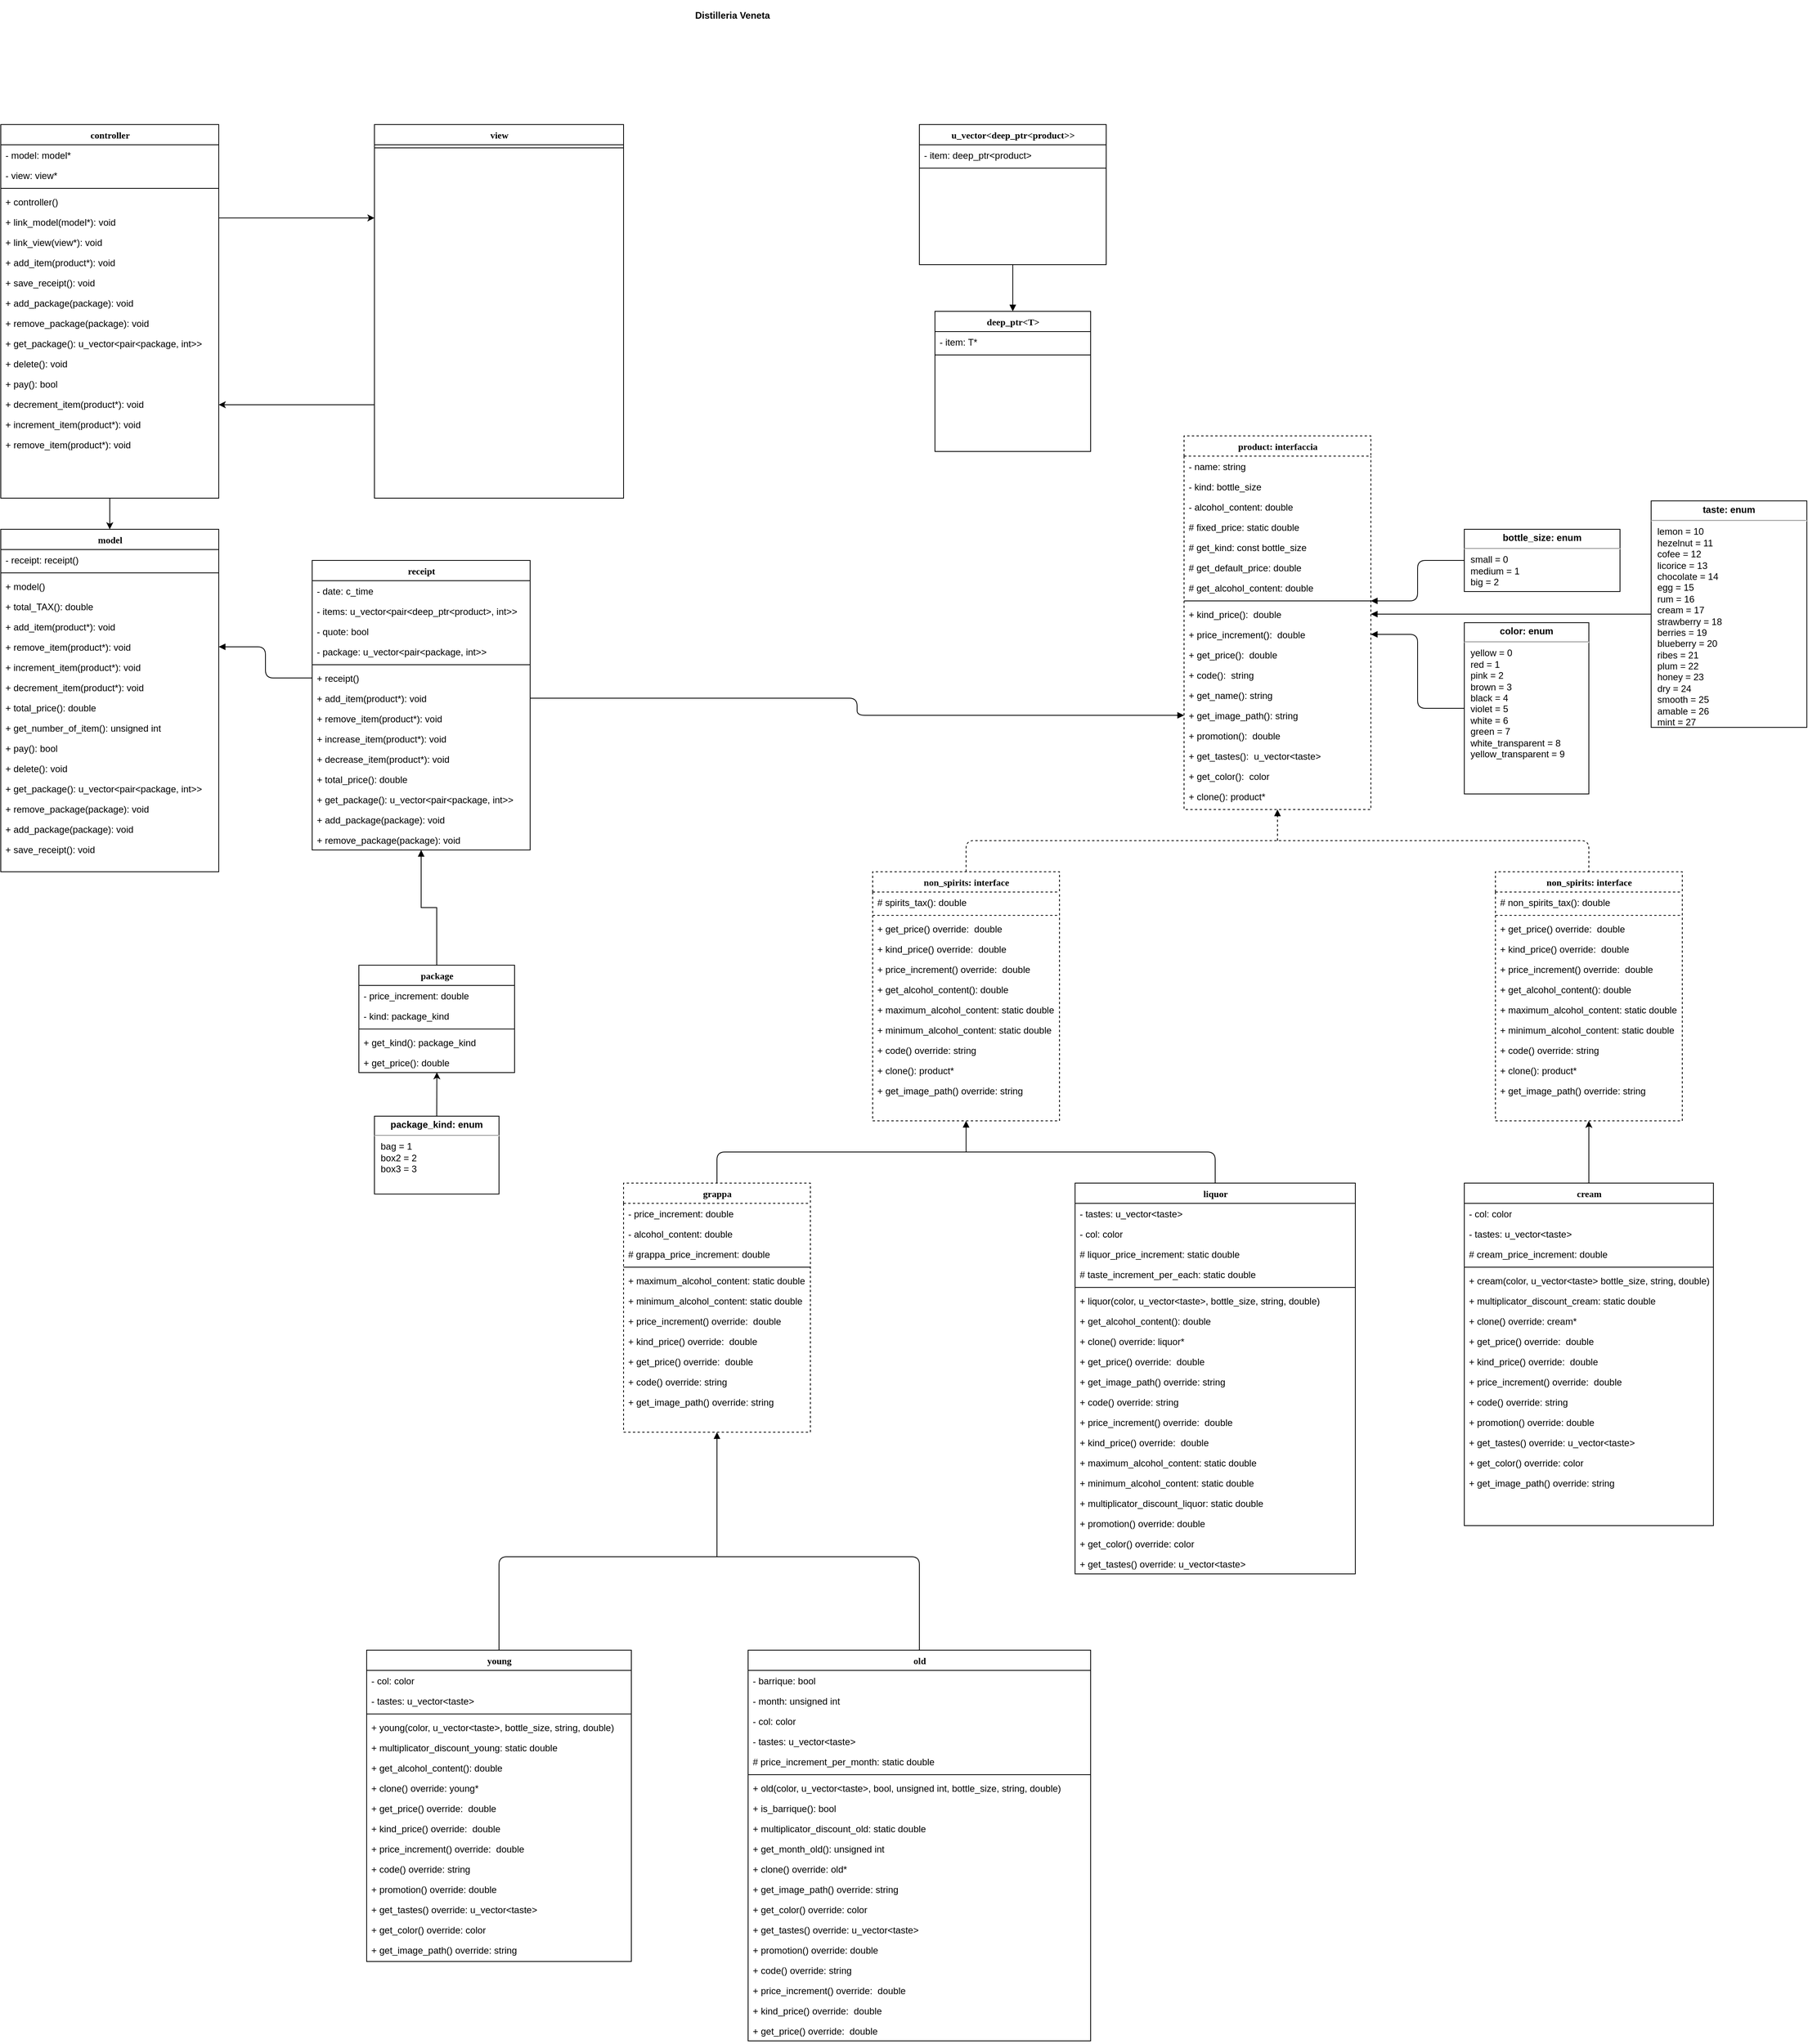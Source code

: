 <mxfile version="13.9.9" type="device"><diagram name="Page-1" id="6133507b-19e7-1e82-6fc7-422aa6c4b21f"><mxGraphModel dx="1906" dy="1569" grid="1" gridSize="10" guides="1" tooltips="1" connect="1" arrows="1" fold="1" page="0" pageScale="1" pageWidth="1100" pageHeight="850" background="#ffffff" math="0" shadow="0"><root><mxCell id="0"/><mxCell id="1" parent="0"/><mxCell id="235556782a83e6d0-1" value="grappa" style="swimlane;html=1;fontStyle=1;align=center;verticalAlign=top;childLayout=stackLayout;horizontal=1;startSize=26;horizontalStack=0;resizeParent=1;resizeLast=0;collapsible=1;marginBottom=0;swimlaneFillColor=#ffffff;rounded=0;shadow=0;comic=0;labelBackgroundColor=none;strokeWidth=1;fillColor=none;fontFamily=Verdana;fontSize=12;dashed=1;" parent="1" vertex="1"><mxGeometry x="160" y="880" width="240" height="320" as="geometry"/></mxCell><mxCell id="wDToWBYk2xvD05rWvp_f-60" value="- price_increment: double" style="text;strokeColor=none;fillColor=none;align=left;verticalAlign=top;spacingLeft=4;spacingRight=4;overflow=hidden;rotatable=0;points=[[0,0.5],[1,0.5]];portConstraint=eastwest;" parent="235556782a83e6d0-1" vertex="1"><mxGeometry y="26" width="240" height="26" as="geometry"/></mxCell><mxCell id="Iv81UobbMmfPvFniEZh9-1" value="- alcohol_content: double" style="text;html=1;strokeColor=none;fillColor=none;align=left;verticalAlign=top;spacingLeft=4;spacingRight=4;whiteSpace=wrap;overflow=hidden;rotatable=0;points=[[0,0.5],[1,0.5]];portConstraint=eastwest;" parent="235556782a83e6d0-1" vertex="1"><mxGeometry y="52" width="240" height="26" as="geometry"/></mxCell><mxCell id="JSX9yrHNlJPxR8L4HShb-32" value="# grappa_price_increment: double" style="text;html=1;strokeColor=none;fillColor=none;align=left;verticalAlign=top;spacingLeft=4;spacingRight=4;whiteSpace=wrap;overflow=hidden;rotatable=0;points=[[0,0.5],[1,0.5]];portConstraint=eastwest;" parent="235556782a83e6d0-1" vertex="1"><mxGeometry y="78" width="240" height="26" as="geometry"/></mxCell><mxCell id="235556782a83e6d0-6" value="" style="line;html=1;strokeWidth=1;fillColor=none;align=left;verticalAlign=middle;spacingTop=-1;spacingLeft=3;spacingRight=3;rotatable=0;labelPosition=right;points=[];portConstraint=eastwest;" parent="235556782a83e6d0-1" vertex="1"><mxGeometry y="104" width="240" height="8" as="geometry"/></mxCell><mxCell id="JSX9yrHNlJPxR8L4HShb-33" value="+ maximum_alcohol_content: static double" style="text;strokeColor=none;fillColor=none;align=left;verticalAlign=top;spacingLeft=4;spacingRight=4;overflow=hidden;rotatable=0;points=[[0,0.5],[1,0.5]];portConstraint=eastwest;" parent="235556782a83e6d0-1" vertex="1"><mxGeometry y="112" width="240" height="26" as="geometry"/></mxCell><mxCell id="JSX9yrHNlJPxR8L4HShb-34" value="+ minimum_alcohol_content: static double" style="text;strokeColor=none;fillColor=none;align=left;verticalAlign=top;spacingLeft=4;spacingRight=4;overflow=hidden;rotatable=0;points=[[0,0.5],[1,0.5]];portConstraint=eastwest;" parent="235556782a83e6d0-1" vertex="1"><mxGeometry y="138" width="240" height="26" as="geometry"/></mxCell><mxCell id="JSX9yrHNlJPxR8L4HShb-37" value="+ price_increment() override:  double" style="text;strokeColor=none;fillColor=none;align=left;verticalAlign=top;spacingLeft=4;spacingRight=4;overflow=hidden;rotatable=0;points=[[0,0.5],[1,0.5]];portConstraint=eastwest;" parent="235556782a83e6d0-1" vertex="1"><mxGeometry y="164" width="240" height="26" as="geometry"/></mxCell><mxCell id="JSX9yrHNlJPxR8L4HShb-36" value="+ kind_price() override:  double" style="text;strokeColor=none;fillColor=none;align=left;verticalAlign=top;spacingLeft=4;spacingRight=4;overflow=hidden;rotatable=0;points=[[0,0.5],[1,0.5]];portConstraint=eastwest;" parent="235556782a83e6d0-1" vertex="1"><mxGeometry y="190" width="240" height="26" as="geometry"/></mxCell><mxCell id="JSX9yrHNlJPxR8L4HShb-35" value="+ get_price() override:  double" style="text;strokeColor=none;fillColor=none;align=left;verticalAlign=top;spacingLeft=4;spacingRight=4;overflow=hidden;rotatable=0;points=[[0,0.5],[1,0.5]];portConstraint=eastwest;" parent="235556782a83e6d0-1" vertex="1"><mxGeometry y="216" width="240" height="26" as="geometry"/></mxCell><mxCell id="JSX9yrHNlJPxR8L4HShb-38" value="+ code() override: string" style="text;strokeColor=none;fillColor=none;align=left;verticalAlign=top;spacingLeft=4;spacingRight=4;overflow=hidden;rotatable=0;points=[[0,0.5],[1,0.5]];portConstraint=eastwest;" parent="235556782a83e6d0-1" vertex="1"><mxGeometry y="242" width="240" height="26" as="geometry"/></mxCell><mxCell id="JSX9yrHNlJPxR8L4HShb-39" value="+ get_image_path() override: string" style="text;strokeColor=none;fillColor=none;align=left;verticalAlign=top;spacingLeft=4;spacingRight=4;overflow=hidden;rotatable=0;points=[[0,0.5],[1,0.5]];portConstraint=eastwest;" parent="235556782a83e6d0-1" vertex="1"><mxGeometry y="268" width="240" height="26" as="geometry"/></mxCell><mxCell id="iUXHGlcwxImOj1e2XtpA-40" style="edgeStyle=orthogonalEdgeStyle;rounded=0;orthogonalLoop=1;jettySize=auto;html=1;exitX=0.5;exitY=1;exitDx=0;exitDy=0;startArrow=block;startFill=1;endArrow=none;endFill=0;" parent="1" source="235556782a83e6d0-1" edge="1"><mxGeometry relative="1" as="geometry"><mxPoint x="280" y="1360" as="targetPoint"/><mxPoint x="399.66" y="1220" as="sourcePoint"/><Array as="points"><mxPoint x="280" y="1360"/></Array></mxGeometry></mxCell><mxCell id="78961159f06e98e8-69" value="liquor" style="swimlane;html=1;fontStyle=1;align=center;verticalAlign=top;childLayout=stackLayout;horizontal=1;startSize=26;horizontalStack=0;resizeParent=1;resizeLast=0;collapsible=1;marginBottom=0;swimlaneFillColor=#ffffff;rounded=0;shadow=0;comic=0;labelBackgroundColor=none;strokeWidth=1;fillColor=none;fontFamily=Verdana;fontSize=12" parent="1" vertex="1"><mxGeometry x="740" y="880" width="360" height="502" as="geometry"/></mxCell><mxCell id="wDToWBYk2xvD05rWvp_f-41" value="- tastes: u_vector&lt;taste&gt;" style="text;strokeColor=none;fillColor=none;align=left;verticalAlign=top;spacingLeft=4;spacingRight=4;overflow=hidden;rotatable=0;points=[[0,0.5],[1,0.5]];portConstraint=eastwest;" parent="78961159f06e98e8-69" vertex="1"><mxGeometry y="26" width="360" height="26" as="geometry"/></mxCell><mxCell id="wDToWBYk2xvD05rWvp_f-62" value="- col: color" style="text;strokeColor=none;fillColor=none;align=left;verticalAlign=top;spacingLeft=4;spacingRight=4;overflow=hidden;rotatable=0;points=[[0,0.5],[1,0.5]];portConstraint=eastwest;" parent="78961159f06e98e8-69" vertex="1"><mxGeometry y="52" width="360" height="26" as="geometry"/></mxCell><mxCell id="Iv81UobbMmfPvFniEZh9-4" value="# liquor_price_increment: static double" style="text;html=1;strokeColor=none;fillColor=none;align=left;verticalAlign=top;spacingLeft=4;spacingRight=4;whiteSpace=wrap;overflow=hidden;rotatable=0;points=[[0,0.5],[1,0.5]];portConstraint=eastwest;" parent="78961159f06e98e8-69" vertex="1"><mxGeometry y="78" width="360" height="26" as="geometry"/></mxCell><mxCell id="JSX9yrHNlJPxR8L4HShb-45" value="# taste_increment_per_each: static double" style="text;html=1;strokeColor=none;fillColor=none;align=left;verticalAlign=top;spacingLeft=4;spacingRight=4;whiteSpace=wrap;overflow=hidden;rotatable=0;points=[[0,0.5],[1,0.5]];portConstraint=eastwest;" parent="78961159f06e98e8-69" vertex="1"><mxGeometry y="104" width="360" height="26" as="geometry"/></mxCell><mxCell id="78961159f06e98e8-77" value="" style="line;html=1;strokeWidth=1;fillColor=none;align=left;verticalAlign=middle;spacingTop=-1;spacingLeft=3;spacingRight=3;rotatable=0;labelPosition=right;points=[];portConstraint=eastwest;" parent="78961159f06e98e8-69" vertex="1"><mxGeometry y="130" width="360" height="8" as="geometry"/></mxCell><mxCell id="wDToWBYk2xvD05rWvp_f-29" value="+ liquor(color, u_vector&lt;taste&gt;, bottle_size, string, double)" style="text;strokeColor=none;fillColor=none;align=left;verticalAlign=top;spacingLeft=4;spacingRight=4;overflow=hidden;rotatable=0;points=[[0,0.5],[1,0.5]];portConstraint=eastwest;" parent="78961159f06e98e8-69" vertex="1"><mxGeometry y="138" width="360" height="26" as="geometry"/></mxCell><mxCell id="Iv81UobbMmfPvFniEZh9-3" value="+ get_alcohol_content(): double" style="text;strokeColor=none;fillColor=none;align=left;verticalAlign=top;spacingLeft=4;spacingRight=4;overflow=hidden;rotatable=0;points=[[0,0.5],[1,0.5]];portConstraint=eastwest;" parent="78961159f06e98e8-69" vertex="1"><mxGeometry y="164" width="360" height="26" as="geometry"/></mxCell><mxCell id="XjyFrdMRbFuVz5XVQJt--5" value="+ clone() override: liquor*" style="text;strokeColor=none;fillColor=none;align=left;verticalAlign=top;spacingLeft=4;spacingRight=4;overflow=hidden;rotatable=0;points=[[0,0.5],[1,0.5]];portConstraint=eastwest;" parent="78961159f06e98e8-69" vertex="1"><mxGeometry y="190" width="360" height="26" as="geometry"/></mxCell><mxCell id="JSX9yrHNlJPxR8L4HShb-40" value="+ get_price() override:  double" style="text;strokeColor=none;fillColor=none;align=left;verticalAlign=top;spacingLeft=4;spacingRight=4;overflow=hidden;rotatable=0;points=[[0,0.5],[1,0.5]];portConstraint=eastwest;" parent="78961159f06e98e8-69" vertex="1"><mxGeometry y="216" width="360" height="26" as="geometry"/></mxCell><mxCell id="JSX9yrHNlJPxR8L4HShb-44" value="+ get_image_path() override: string" style="text;strokeColor=none;fillColor=none;align=left;verticalAlign=top;spacingLeft=4;spacingRight=4;overflow=hidden;rotatable=0;points=[[0,0.5],[1,0.5]];portConstraint=eastwest;" parent="78961159f06e98e8-69" vertex="1"><mxGeometry y="242" width="360" height="26" as="geometry"/></mxCell><mxCell id="JSX9yrHNlJPxR8L4HShb-43" value="+ code() override: string" style="text;strokeColor=none;fillColor=none;align=left;verticalAlign=top;spacingLeft=4;spacingRight=4;overflow=hidden;rotatable=0;points=[[0,0.5],[1,0.5]];portConstraint=eastwest;" parent="78961159f06e98e8-69" vertex="1"><mxGeometry y="268" width="360" height="26" as="geometry"/></mxCell><mxCell id="JSX9yrHNlJPxR8L4HShb-42" value="+ price_increment() override:  double" style="text;strokeColor=none;fillColor=none;align=left;verticalAlign=top;spacingLeft=4;spacingRight=4;overflow=hidden;rotatable=0;points=[[0,0.5],[1,0.5]];portConstraint=eastwest;" parent="78961159f06e98e8-69" vertex="1"><mxGeometry y="294" width="360" height="26" as="geometry"/></mxCell><mxCell id="JSX9yrHNlJPxR8L4HShb-41" value="+ kind_price() override:  double" style="text;strokeColor=none;fillColor=none;align=left;verticalAlign=top;spacingLeft=4;spacingRight=4;overflow=hidden;rotatable=0;points=[[0,0.5],[1,0.5]];portConstraint=eastwest;" parent="78961159f06e98e8-69" vertex="1"><mxGeometry y="320" width="360" height="26" as="geometry"/></mxCell><mxCell id="JSX9yrHNlJPxR8L4HShb-46" value="+ maximum_alcohol_content: static double" style="text;strokeColor=none;fillColor=none;align=left;verticalAlign=top;spacingLeft=4;spacingRight=4;overflow=hidden;rotatable=0;points=[[0,0.5],[1,0.5]];portConstraint=eastwest;" parent="78961159f06e98e8-69" vertex="1"><mxGeometry y="346" width="360" height="26" as="geometry"/></mxCell><mxCell id="JSX9yrHNlJPxR8L4HShb-47" value="+ minimum_alcohol_content: static double" style="text;strokeColor=none;fillColor=none;align=left;verticalAlign=top;spacingLeft=4;spacingRight=4;overflow=hidden;rotatable=0;points=[[0,0.5],[1,0.5]];portConstraint=eastwest;" parent="78961159f06e98e8-69" vertex="1"><mxGeometry y="372" width="360" height="26" as="geometry"/></mxCell><mxCell id="JSX9yrHNlJPxR8L4HShb-48" value="+ multiplicator_discount_liquor: static double" style="text;strokeColor=none;fillColor=none;align=left;verticalAlign=top;spacingLeft=4;spacingRight=4;overflow=hidden;rotatable=0;points=[[0,0.5],[1,0.5]];portConstraint=eastwest;" parent="78961159f06e98e8-69" vertex="1"><mxGeometry y="398" width="360" height="26" as="geometry"/></mxCell><mxCell id="JSX9yrHNlJPxR8L4HShb-57" value="+ promotion() override: double" style="text;strokeColor=none;fillColor=none;align=left;verticalAlign=top;spacingLeft=4;spacingRight=4;overflow=hidden;rotatable=0;points=[[0,0.5],[1,0.5]];portConstraint=eastwest;" parent="78961159f06e98e8-69" vertex="1"><mxGeometry y="424" width="360" height="26" as="geometry"/></mxCell><mxCell id="JSX9yrHNlJPxR8L4HShb-59" value="+ get_color() override: color" style="text;strokeColor=none;fillColor=none;align=left;verticalAlign=top;spacingLeft=4;spacingRight=4;overflow=hidden;rotatable=0;points=[[0,0.5],[1,0.5]];portConstraint=eastwest;" parent="78961159f06e98e8-69" vertex="1"><mxGeometry y="450" width="360" height="26" as="geometry"/></mxCell><mxCell id="JSX9yrHNlJPxR8L4HShb-58" value="+ get_tastes() override: u_vector&lt;taste&gt;" style="text;strokeColor=none;fillColor=none;align=left;verticalAlign=top;spacingLeft=4;spacingRight=4;overflow=hidden;rotatable=0;points=[[0,0.5],[1,0.5]];portConstraint=eastwest;" parent="78961159f06e98e8-69" vertex="1"><mxGeometry y="476" width="360" height="26" as="geometry"/></mxCell><mxCell id="JSX9yrHNlJPxR8L4HShb-86" style="edgeStyle=none;rounded=0;orthogonalLoop=1;jettySize=auto;html=1;entryX=0.5;entryY=1;entryDx=0;entryDy=0;" parent="1" source="78961159f06e98e8-108" target="eJOInDr4pO3_xWl0mh2r-28" edge="1"><mxGeometry relative="1" as="geometry"/></mxCell><mxCell id="78961159f06e98e8-108" value="cream" style="swimlane;html=1;fontStyle=1;align=center;verticalAlign=top;childLayout=stackLayout;horizontal=1;startSize=26;horizontalStack=0;resizeParent=1;resizeLast=0;collapsible=1;marginBottom=0;swimlaneFillColor=#ffffff;rounded=0;shadow=0;comic=0;labelBackgroundColor=none;strokeWidth=1;fillColor=none;fontFamily=Verdana;fontSize=12" parent="1" vertex="1"><mxGeometry x="1240" y="880" width="320" height="440" as="geometry"/></mxCell><mxCell id="78961159f06e98e8-109" value="- col: color" style="text;html=1;strokeColor=none;fillColor=none;align=left;verticalAlign=top;spacingLeft=4;spacingRight=4;whiteSpace=wrap;overflow=hidden;rotatable=0;points=[[0,0.5],[1,0.5]];portConstraint=eastwest;" parent="78961159f06e98e8-108" vertex="1"><mxGeometry y="26" width="320" height="26" as="geometry"/></mxCell><mxCell id="wDToWBYk2xvD05rWvp_f-42" value="- tastes: u_vector&lt;taste&gt;" style="text;strokeColor=none;fillColor=none;align=left;verticalAlign=top;spacingLeft=4;spacingRight=4;overflow=hidden;rotatable=0;points=[[0,0.5],[1,0.5]];portConstraint=eastwest;" parent="78961159f06e98e8-108" vertex="1"><mxGeometry y="52" width="320" height="26" as="geometry"/></mxCell><mxCell id="wDToWBYk2xvD05rWvp_f-63" value="# cream_price_increment: double" style="text;strokeColor=none;fillColor=none;align=left;verticalAlign=top;spacingLeft=4;spacingRight=4;overflow=hidden;rotatable=0;points=[[0,0.5],[1,0.5]];portConstraint=eastwest;" parent="78961159f06e98e8-108" vertex="1"><mxGeometry y="78" width="320" height="26" as="geometry"/></mxCell><mxCell id="78961159f06e98e8-116" value="" style="line;html=1;strokeWidth=1;fillColor=none;align=left;verticalAlign=middle;spacingTop=-1;spacingLeft=3;spacingRight=3;rotatable=0;labelPosition=right;points=[];portConstraint=eastwest;" parent="78961159f06e98e8-108" vertex="1"><mxGeometry y="104" width="320" height="8" as="geometry"/></mxCell><mxCell id="78961159f06e98e8-117" value="+ cream(color, u_vector&amp;lt;taste&amp;gt; bottle_size, string, double)" style="text;html=1;strokeColor=none;fillColor=none;align=left;verticalAlign=top;spacingLeft=4;spacingRight=4;whiteSpace=wrap;overflow=hidden;rotatable=0;points=[[0,0.5],[1,0.5]];portConstraint=eastwest;" parent="78961159f06e98e8-108" vertex="1"><mxGeometry y="112" width="320" height="26" as="geometry"/></mxCell><mxCell id="wDToWBYk2xvD05rWvp_f-31" value="+ multiplicator_discount_cream: static double" style="text;strokeColor=none;fillColor=none;align=left;verticalAlign=top;spacingLeft=4;spacingRight=4;overflow=hidden;rotatable=0;points=[[0,0.5],[1,0.5]];portConstraint=eastwest;" parent="78961159f06e98e8-108" vertex="1"><mxGeometry y="138" width="320" height="26" as="geometry"/></mxCell><mxCell id="XjyFrdMRbFuVz5XVQJt--6" value="+ clone() override: cream*" style="text;strokeColor=none;fillColor=none;align=left;verticalAlign=top;spacingLeft=4;spacingRight=4;overflow=hidden;rotatable=0;points=[[0,0.5],[1,0.5]];portConstraint=eastwest;" parent="78961159f06e98e8-108" vertex="1"><mxGeometry y="164" width="320" height="26" as="geometry"/></mxCell><mxCell id="JSX9yrHNlJPxR8L4HShb-49" value="+ get_price() override:  double" style="text;strokeColor=none;fillColor=none;align=left;verticalAlign=top;spacingLeft=4;spacingRight=4;overflow=hidden;rotatable=0;points=[[0,0.5],[1,0.5]];portConstraint=eastwest;" parent="78961159f06e98e8-108" vertex="1"><mxGeometry y="190" width="320" height="26" as="geometry"/></mxCell><mxCell id="JSX9yrHNlJPxR8L4HShb-53" value="+ kind_price() override:  double" style="text;strokeColor=none;fillColor=none;align=left;verticalAlign=top;spacingLeft=4;spacingRight=4;overflow=hidden;rotatable=0;points=[[0,0.5],[1,0.5]];portConstraint=eastwest;" parent="78961159f06e98e8-108" vertex="1"><mxGeometry y="216" width="320" height="26" as="geometry"/></mxCell><mxCell id="JSX9yrHNlJPxR8L4HShb-52" value="+ price_increment() override:  double" style="text;strokeColor=none;fillColor=none;align=left;verticalAlign=top;spacingLeft=4;spacingRight=4;overflow=hidden;rotatable=0;points=[[0,0.5],[1,0.5]];portConstraint=eastwest;" parent="78961159f06e98e8-108" vertex="1"><mxGeometry y="242" width="320" height="26" as="geometry"/></mxCell><mxCell id="JSX9yrHNlJPxR8L4HShb-51" value="+ code() override: string" style="text;strokeColor=none;fillColor=none;align=left;verticalAlign=top;spacingLeft=4;spacingRight=4;overflow=hidden;rotatable=0;points=[[0,0.5],[1,0.5]];portConstraint=eastwest;" parent="78961159f06e98e8-108" vertex="1"><mxGeometry y="268" width="320" height="26" as="geometry"/></mxCell><mxCell id="JSX9yrHNlJPxR8L4HShb-54" value="+ promotion() override: double" style="text;strokeColor=none;fillColor=none;align=left;verticalAlign=top;spacingLeft=4;spacingRight=4;overflow=hidden;rotatable=0;points=[[0,0.5],[1,0.5]];portConstraint=eastwest;" parent="78961159f06e98e8-108" vertex="1"><mxGeometry y="294" width="320" height="26" as="geometry"/></mxCell><mxCell id="JSX9yrHNlJPxR8L4HShb-55" value="+ get_tastes() override: u_vector&lt;taste&gt;" style="text;strokeColor=none;fillColor=none;align=left;verticalAlign=top;spacingLeft=4;spacingRight=4;overflow=hidden;rotatable=0;points=[[0,0.5],[1,0.5]];portConstraint=eastwest;" parent="78961159f06e98e8-108" vertex="1"><mxGeometry y="320" width="320" height="26" as="geometry"/></mxCell><mxCell id="JSX9yrHNlJPxR8L4HShb-56" value="+ get_color() override: color" style="text;strokeColor=none;fillColor=none;align=left;verticalAlign=top;spacingLeft=4;spacingRight=4;overflow=hidden;rotatable=0;points=[[0,0.5],[1,0.5]];portConstraint=eastwest;" parent="78961159f06e98e8-108" vertex="1"><mxGeometry y="346" width="320" height="26" as="geometry"/></mxCell><mxCell id="JSX9yrHNlJPxR8L4HShb-50" value="+ get_image_path() override: string" style="text;strokeColor=none;fillColor=none;align=left;verticalAlign=top;spacingLeft=4;spacingRight=4;overflow=hidden;rotatable=0;points=[[0,0.5],[1,0.5]];portConstraint=eastwest;" parent="78961159f06e98e8-108" vertex="1"><mxGeometry y="372" width="320" height="26" as="geometry"/></mxCell><mxCell id="wDToWBYk2xvD05rWvp_f-7" value="young" style="swimlane;html=1;fontStyle=1;align=center;verticalAlign=top;childLayout=stackLayout;horizontal=1;startSize=26;horizontalStack=0;resizeParent=1;resizeLast=0;collapsible=1;marginBottom=0;swimlaneFillColor=#ffffff;rounded=0;shadow=0;comic=0;labelBackgroundColor=none;strokeWidth=1;fillColor=none;fontFamily=Verdana;fontSize=12" parent="1" vertex="1"><mxGeometry x="-170" y="1480" width="340" height="400" as="geometry"/></mxCell><mxCell id="JSX9yrHNlJPxR8L4HShb-60" value="- col: color" style="text;strokeColor=none;fillColor=none;align=left;verticalAlign=top;spacingLeft=4;spacingRight=4;overflow=hidden;rotatable=0;points=[[0,0.5],[1,0.5]];portConstraint=eastwest;" parent="wDToWBYk2xvD05rWvp_f-7" vertex="1"><mxGeometry y="26" width="340" height="26" as="geometry"/></mxCell><mxCell id="JSX9yrHNlJPxR8L4HShb-61" value="- tastes: u_vector&lt;taste&gt;" style="text;strokeColor=none;fillColor=none;align=left;verticalAlign=top;spacingLeft=4;spacingRight=4;overflow=hidden;rotatable=0;points=[[0,0.5],[1,0.5]];portConstraint=eastwest;" parent="wDToWBYk2xvD05rWvp_f-7" vertex="1"><mxGeometry y="52" width="340" height="26" as="geometry"/></mxCell><mxCell id="wDToWBYk2xvD05rWvp_f-9" value="" style="line;html=1;strokeWidth=1;fillColor=none;align=left;verticalAlign=middle;spacingTop=-1;spacingLeft=3;spacingRight=3;rotatable=0;labelPosition=right;points=[];portConstraint=eastwest;" parent="wDToWBYk2xvD05rWvp_f-7" vertex="1"><mxGeometry y="78" width="340" height="8" as="geometry"/></mxCell><mxCell id="wDToWBYk2xvD05rWvp_f-28" value="+ young(color, u_vector&lt;taste&gt;, bottle_size, string, double)" style="text;strokeColor=none;fillColor=none;align=left;verticalAlign=top;spacingLeft=4;spacingRight=4;overflow=hidden;rotatable=0;points=[[0,0.5],[1,0.5]];portConstraint=eastwest;" parent="wDToWBYk2xvD05rWvp_f-7" vertex="1"><mxGeometry y="86" width="340" height="26" as="geometry"/></mxCell><mxCell id="wDToWBYk2xvD05rWvp_f-19" value="+ multiplicator_discount_young: static double" style="text;strokeColor=none;fillColor=none;align=left;verticalAlign=top;spacingLeft=4;spacingRight=4;overflow=hidden;rotatable=0;points=[[0,0.5],[1,0.5]];portConstraint=eastwest;" parent="wDToWBYk2xvD05rWvp_f-7" vertex="1"><mxGeometry y="112" width="340" height="26" as="geometry"/></mxCell><mxCell id="wDToWBYk2xvD05rWvp_f-33" value="+ get_alcohol_content(): double" style="text;strokeColor=none;fillColor=none;align=left;verticalAlign=top;spacingLeft=4;spacingRight=4;overflow=hidden;rotatable=0;points=[[0,0.5],[1,0.5]];portConstraint=eastwest;" parent="wDToWBYk2xvD05rWvp_f-7" vertex="1"><mxGeometry y="138" width="340" height="26" as="geometry"/></mxCell><mxCell id="JSX9yrHNlJPxR8L4HShb-62" value="+ clone() override: young*" style="text;strokeColor=none;fillColor=none;align=left;verticalAlign=top;spacingLeft=4;spacingRight=4;overflow=hidden;rotatable=0;points=[[0,0.5],[1,0.5]];portConstraint=eastwest;" parent="wDToWBYk2xvD05rWvp_f-7" vertex="1"><mxGeometry y="164" width="340" height="26" as="geometry"/></mxCell><mxCell id="JSX9yrHNlJPxR8L4HShb-63" value="+ get_price() override:  double" style="text;strokeColor=none;fillColor=none;align=left;verticalAlign=top;spacingLeft=4;spacingRight=4;overflow=hidden;rotatable=0;points=[[0,0.5],[1,0.5]];portConstraint=eastwest;" parent="wDToWBYk2xvD05rWvp_f-7" vertex="1"><mxGeometry y="190" width="340" height="26" as="geometry"/></mxCell><mxCell id="JSX9yrHNlJPxR8L4HShb-64" value="+ kind_price() override:  double" style="text;strokeColor=none;fillColor=none;align=left;verticalAlign=top;spacingLeft=4;spacingRight=4;overflow=hidden;rotatable=0;points=[[0,0.5],[1,0.5]];portConstraint=eastwest;" parent="wDToWBYk2xvD05rWvp_f-7" vertex="1"><mxGeometry y="216" width="340" height="26" as="geometry"/></mxCell><mxCell id="JSX9yrHNlJPxR8L4HShb-65" value="+ price_increment() override:  double" style="text;strokeColor=none;fillColor=none;align=left;verticalAlign=top;spacingLeft=4;spacingRight=4;overflow=hidden;rotatable=0;points=[[0,0.5],[1,0.5]];portConstraint=eastwest;" parent="wDToWBYk2xvD05rWvp_f-7" vertex="1"><mxGeometry y="242" width="340" height="26" as="geometry"/></mxCell><mxCell id="JSX9yrHNlJPxR8L4HShb-66" value="+ code() override: string" style="text;strokeColor=none;fillColor=none;align=left;verticalAlign=top;spacingLeft=4;spacingRight=4;overflow=hidden;rotatable=0;points=[[0,0.5],[1,0.5]];portConstraint=eastwest;" parent="wDToWBYk2xvD05rWvp_f-7" vertex="1"><mxGeometry y="268" width="340" height="26" as="geometry"/></mxCell><mxCell id="JSX9yrHNlJPxR8L4HShb-67" value="+ promotion() override: double" style="text;strokeColor=none;fillColor=none;align=left;verticalAlign=top;spacingLeft=4;spacingRight=4;overflow=hidden;rotatable=0;points=[[0,0.5],[1,0.5]];portConstraint=eastwest;" parent="wDToWBYk2xvD05rWvp_f-7" vertex="1"><mxGeometry y="294" width="340" height="26" as="geometry"/></mxCell><mxCell id="JSX9yrHNlJPxR8L4HShb-68" value="+ get_tastes() override: u_vector&lt;taste&gt;" style="text;strokeColor=none;fillColor=none;align=left;verticalAlign=top;spacingLeft=4;spacingRight=4;overflow=hidden;rotatable=0;points=[[0,0.5],[1,0.5]];portConstraint=eastwest;" parent="wDToWBYk2xvD05rWvp_f-7" vertex="1"><mxGeometry y="320" width="340" height="26" as="geometry"/></mxCell><mxCell id="JSX9yrHNlJPxR8L4HShb-69" value="+ get_color() override: color" style="text;strokeColor=none;fillColor=none;align=left;verticalAlign=top;spacingLeft=4;spacingRight=4;overflow=hidden;rotatable=0;points=[[0,0.5],[1,0.5]];portConstraint=eastwest;" parent="wDToWBYk2xvD05rWvp_f-7" vertex="1"><mxGeometry y="346" width="340" height="26" as="geometry"/></mxCell><mxCell id="JSX9yrHNlJPxR8L4HShb-70" value="+ get_image_path() override: string" style="text;strokeColor=none;fillColor=none;align=left;verticalAlign=top;spacingLeft=4;spacingRight=4;overflow=hidden;rotatable=0;points=[[0,0.5],[1,0.5]];portConstraint=eastwest;" parent="wDToWBYk2xvD05rWvp_f-7" vertex="1"><mxGeometry y="372" width="340" height="26" as="geometry"/></mxCell><mxCell id="wDToWBYk2xvD05rWvp_f-23" value="&lt;p style=&quot;margin: 4px 0px 0px ; text-align: center&quot;&gt;&lt;b&gt;bottle_size: enum&lt;/b&gt;&lt;/p&gt;&lt;hr&gt;&lt;p style=&quot;margin: 0px ; margin-left: 8px&quot;&gt;small = 0&lt;br&gt;medium = 1&lt;br&gt;big = 2&lt;/p&gt;" style="verticalAlign=top;align=left;overflow=fill;fontSize=12;fontFamily=Helvetica;html=1;" parent="1" vertex="1"><mxGeometry x="1240" y="40" width="200" height="80" as="geometry"/></mxCell><mxCell id="JSX9yrHNlJPxR8L4HShb-98" style="edgeStyle=elbowEdgeStyle;rounded=1;orthogonalLoop=1;jettySize=auto;html=1;startArrow=none;startFill=0;endArrow=block;endFill=1;entryX=1;entryY=0.5;entryDx=0;entryDy=0;" parent="1" source="wDToWBYk2xvD05rWvp_f-38" target="JSX9yrHNlJPxR8L4HShb-7" edge="1"><mxGeometry relative="1" as="geometry"><mxPoint x="1120" y="175" as="targetPoint"/></mxGeometry></mxCell><mxCell id="wDToWBYk2xvD05rWvp_f-38" value="&lt;p style=&quot;margin: 4px 0px 0px ; text-align: center&quot;&gt;&lt;b&gt;color: enum&lt;/b&gt;&lt;/p&gt;&lt;hr&gt;&lt;p style=&quot;margin: 0px ; margin-left: 8px&quot;&gt;yellow = 0&lt;br&gt;red = 1&lt;br&gt;pink = 2&lt;/p&gt;&lt;p style=&quot;margin: 0px ; margin-left: 8px&quot;&gt;brown = 3&lt;br&gt;&lt;/p&gt;&lt;p style=&quot;margin: 0px ; margin-left: 8px&quot;&gt;black = 4&lt;br&gt;&lt;/p&gt;&lt;p style=&quot;margin: 0px ; margin-left: 8px&quot;&gt;violet = 5&lt;/p&gt;&lt;p style=&quot;margin: 0px ; margin-left: 8px&quot;&gt;white = 6&lt;/p&gt;&lt;p style=&quot;margin: 0px ; margin-left: 8px&quot;&gt;green = 7&lt;/p&gt;&lt;p style=&quot;margin: 0px ; margin-left: 8px&quot;&gt;white_transparent = 8&lt;/p&gt;&lt;p style=&quot;margin: 0px ; margin-left: 8px&quot;&gt;yellow_transparent = 9&lt;/p&gt;&lt;p style=&quot;margin: 0px ; margin-left: 8px&quot;&gt;&lt;br&gt;&lt;/p&gt;" style="verticalAlign=top;align=left;overflow=fill;fontSize=12;fontFamily=Helvetica;html=1;" parent="1" vertex="1"><mxGeometry x="1240" y="160" width="160" height="220" as="geometry"/></mxCell><mxCell id="wDToWBYk2xvD05rWvp_f-56" value="model" style="swimlane;html=1;fontStyle=1;align=center;verticalAlign=top;childLayout=stackLayout;horizontal=1;startSize=26;horizontalStack=0;resizeParent=1;resizeLast=0;collapsible=1;marginBottom=0;swimlaneFillColor=#ffffff;rounded=0;shadow=0;comic=0;labelBackgroundColor=none;strokeWidth=1;fillColor=none;fontFamily=Verdana;fontSize=12" parent="1" vertex="1"><mxGeometry x="-640" y="40" width="280" height="440" as="geometry"/></mxCell><mxCell id="iUXHGlcwxImOj1e2XtpA-62" value="- receipt: receipt()" style="text;strokeColor=none;fillColor=none;align=left;verticalAlign=top;spacingLeft=4;spacingRight=4;overflow=hidden;rotatable=0;points=[[0,0.5],[1,0.5]];portConstraint=eastwest;dashed=1;" parent="wDToWBYk2xvD05rWvp_f-56" vertex="1"><mxGeometry y="26" width="280" height="26" as="geometry"/></mxCell><mxCell id="wDToWBYk2xvD05rWvp_f-57" value="" style="line;html=1;strokeWidth=1;fillColor=none;align=left;verticalAlign=middle;spacingTop=-1;spacingLeft=3;spacingRight=3;rotatable=0;labelPosition=right;points=[];portConstraint=eastwest;" parent="wDToWBYk2xvD05rWvp_f-56" vertex="1"><mxGeometry y="52" width="280" height="8" as="geometry"/></mxCell><mxCell id="wDToWBYk2xvD05rWvp_f-58" value="+ model()" style="text;strokeColor=none;fillColor=none;align=left;verticalAlign=top;spacingLeft=4;spacingRight=4;overflow=hidden;rotatable=0;points=[[0,0.5],[1,0.5]];portConstraint=eastwest;" parent="wDToWBYk2xvD05rWvp_f-56" vertex="1"><mxGeometry y="60" width="280" height="26" as="geometry"/></mxCell><mxCell id="wDToWBYk2xvD05rWvp_f-97" value="+ total_TAX(): double" style="text;strokeColor=none;fillColor=none;align=left;verticalAlign=top;spacingLeft=4;spacingRight=4;overflow=hidden;rotatable=0;points=[[0,0.5],[1,0.5]];portConstraint=eastwest;" parent="wDToWBYk2xvD05rWvp_f-56" vertex="1"><mxGeometry y="86" width="280" height="26" as="geometry"/></mxCell><mxCell id="wDToWBYk2xvD05rWvp_f-66" value="+ add_item(product*): void" style="text;strokeColor=none;fillColor=none;align=left;verticalAlign=top;spacingLeft=4;spacingRight=4;overflow=hidden;rotatable=0;points=[[0,0.5],[1,0.5]];portConstraint=eastwest;" parent="wDToWBYk2xvD05rWvp_f-56" vertex="1"><mxGeometry y="112" width="280" height="26" as="geometry"/></mxCell><mxCell id="wDToWBYk2xvD05rWvp_f-88" value="+ remove_item(product*): void" style="text;strokeColor=none;fillColor=none;align=left;verticalAlign=top;spacingLeft=4;spacingRight=4;overflow=hidden;rotatable=0;points=[[0,0.5],[1,0.5]];portConstraint=eastwest;" parent="wDToWBYk2xvD05rWvp_f-56" vertex="1"><mxGeometry y="138" width="280" height="26" as="geometry"/></mxCell><mxCell id="wDToWBYk2xvD05rWvp_f-93" value="+ increment_item(product*): void" style="text;strokeColor=none;fillColor=none;align=left;verticalAlign=top;spacingLeft=4;spacingRight=4;overflow=hidden;rotatable=0;points=[[0,0.5],[1,0.5]];portConstraint=eastwest;" parent="wDToWBYk2xvD05rWvp_f-56" vertex="1"><mxGeometry y="164" width="280" height="26" as="geometry"/></mxCell><mxCell id="wDToWBYk2xvD05rWvp_f-96" value="+ decrement_item(product*): void" style="text;strokeColor=none;fillColor=none;align=left;verticalAlign=top;spacingLeft=4;spacingRight=4;overflow=hidden;rotatable=0;points=[[0,0.5],[1,0.5]];portConstraint=eastwest;" parent="wDToWBYk2xvD05rWvp_f-56" vertex="1"><mxGeometry y="190" width="280" height="26" as="geometry"/></mxCell><mxCell id="wDToWBYk2xvD05rWvp_f-59" value="+ total_price(): double" style="text;strokeColor=none;fillColor=none;align=left;verticalAlign=top;spacingLeft=4;spacingRight=4;overflow=hidden;rotatable=0;points=[[0,0.5],[1,0.5]];portConstraint=eastwest;" parent="wDToWBYk2xvD05rWvp_f-56" vertex="1"><mxGeometry y="216" width="280" height="26" as="geometry"/></mxCell><mxCell id="wDToWBYk2xvD05rWvp_f-98" value="+ get_number_of_item(): unsigned int" style="text;strokeColor=none;fillColor=none;align=left;verticalAlign=top;spacingLeft=4;spacingRight=4;overflow=hidden;rotatable=0;points=[[0,0.5],[1,0.5]];portConstraint=eastwest;" parent="wDToWBYk2xvD05rWvp_f-56" vertex="1"><mxGeometry y="242" width="280" height="26" as="geometry"/></mxCell><mxCell id="wDToWBYk2xvD05rWvp_f-99" value="+ pay(): bool" style="text;strokeColor=none;fillColor=none;align=left;verticalAlign=top;spacingLeft=4;spacingRight=4;overflow=hidden;rotatable=0;points=[[0,0.5],[1,0.5]];portConstraint=eastwest;" parent="wDToWBYk2xvD05rWvp_f-56" vertex="1"><mxGeometry y="268" width="280" height="26" as="geometry"/></mxCell><mxCell id="wDToWBYk2xvD05rWvp_f-90" value="+ delete(): void" style="text;strokeColor=none;fillColor=none;align=left;verticalAlign=top;spacingLeft=4;spacingRight=4;overflow=hidden;rotatable=0;points=[[0,0.5],[1,0.5]];portConstraint=eastwest;" parent="wDToWBYk2xvD05rWvp_f-56" vertex="1"><mxGeometry y="294" width="280" height="26" as="geometry"/></mxCell><mxCell id="hocoRaBlJ5WWHIc2JY30-9" value="+ get_package(): u_vector&lt;pair&lt;package, int&gt;&gt;" style="text;strokeColor=none;fillColor=none;align=left;verticalAlign=top;spacingLeft=4;spacingRight=4;overflow=hidden;rotatable=0;points=[[0,0.5],[1,0.5]];portConstraint=eastwest;" parent="wDToWBYk2xvD05rWvp_f-56" vertex="1"><mxGeometry y="320" width="280" height="26" as="geometry"/></mxCell><mxCell id="hocoRaBlJ5WWHIc2JY30-11" value="+ remove_package(package): void" style="text;strokeColor=none;fillColor=none;align=left;verticalAlign=top;spacingLeft=4;spacingRight=4;overflow=hidden;rotatable=0;points=[[0,0.5],[1,0.5]];portConstraint=eastwest;" parent="wDToWBYk2xvD05rWvp_f-56" vertex="1"><mxGeometry y="346" width="280" height="26" as="geometry"/></mxCell><mxCell id="hocoRaBlJ5WWHIc2JY30-10" value="+ add_package(package): void" style="text;strokeColor=none;fillColor=none;align=left;verticalAlign=top;spacingLeft=4;spacingRight=4;overflow=hidden;rotatable=0;points=[[0,0.5],[1,0.5]];portConstraint=eastwest;" parent="wDToWBYk2xvD05rWvp_f-56" vertex="1"><mxGeometry y="372" width="280" height="26" as="geometry"/></mxCell><mxCell id="hocoRaBlJ5WWHIc2JY30-12" value="+ save_receipt(): void" style="text;strokeColor=none;fillColor=none;align=left;verticalAlign=top;spacingLeft=4;spacingRight=4;overflow=hidden;rotatable=0;points=[[0,0.5],[1,0.5]];portConstraint=eastwest;" parent="wDToWBYk2xvD05rWvp_f-56" vertex="1"><mxGeometry y="398" width="280" height="26" as="geometry"/></mxCell><mxCell id="wDToWBYk2xvD05rWvp_f-67" value="receipt" style="swimlane;html=1;fontStyle=1;align=center;verticalAlign=top;childLayout=stackLayout;horizontal=1;startSize=26;horizontalStack=0;resizeParent=1;resizeLast=0;collapsible=1;marginBottom=0;swimlaneFillColor=#ffffff;rounded=0;shadow=0;comic=0;labelBackgroundColor=none;strokeWidth=1;fillColor=none;fontFamily=Verdana;fontSize=12" parent="1" vertex="1"><mxGeometry x="-240" y="80" width="280" height="372" as="geometry"/></mxCell><mxCell id="wDToWBYk2xvD05rWvp_f-73" value="- date: c_time" style="text;strokeColor=none;fillColor=none;align=left;verticalAlign=top;spacingLeft=4;spacingRight=4;overflow=hidden;rotatable=0;points=[[0,0.5],[1,0.5]];portConstraint=eastwest;" parent="wDToWBYk2xvD05rWvp_f-67" vertex="1"><mxGeometry y="26" width="280" height="26" as="geometry"/></mxCell><mxCell id="wDToWBYk2xvD05rWvp_f-75" value="- items: u_vector&lt;pair&lt;deep_ptr&lt;product&gt;, int&gt;&gt;" style="text;strokeColor=none;fillColor=none;align=left;verticalAlign=top;spacingLeft=4;spacingRight=4;overflow=hidden;rotatable=0;points=[[0,0.5],[1,0.5]];portConstraint=eastwest;" parent="wDToWBYk2xvD05rWvp_f-67" vertex="1"><mxGeometry y="52" width="280" height="26" as="geometry"/></mxCell><mxCell id="wDToWBYk2xvD05rWvp_f-95" value="- quote: bool" style="text;strokeColor=none;fillColor=none;align=left;verticalAlign=top;spacingLeft=4;spacingRight=4;overflow=hidden;rotatable=0;points=[[0,0.5],[1,0.5]];portConstraint=eastwest;" parent="wDToWBYk2xvD05rWvp_f-67" vertex="1"><mxGeometry y="78" width="280" height="26" as="geometry"/></mxCell><mxCell id="iqe-xj4EUP1lMkhz9TX--16" value="- package: u_vector&lt;pair&lt;package, int&gt;&gt;" style="text;strokeColor=none;fillColor=none;align=left;verticalAlign=top;spacingLeft=4;spacingRight=4;overflow=hidden;rotatable=0;points=[[0,0.5],[1,0.5]];portConstraint=eastwest;" parent="wDToWBYk2xvD05rWvp_f-67" vertex="1"><mxGeometry y="104" width="280" height="26" as="geometry"/></mxCell><mxCell id="wDToWBYk2xvD05rWvp_f-68" value="" style="line;html=1;strokeWidth=1;fillColor=none;align=left;verticalAlign=middle;spacingTop=-1;spacingLeft=3;spacingRight=3;rotatable=0;labelPosition=right;points=[];portConstraint=eastwest;" parent="wDToWBYk2xvD05rWvp_f-67" vertex="1"><mxGeometry y="130" width="280" height="8" as="geometry"/></mxCell><mxCell id="wDToWBYk2xvD05rWvp_f-69" value="+ receipt()" style="text;strokeColor=none;fillColor=none;align=left;verticalAlign=top;spacingLeft=4;spacingRight=4;overflow=hidden;rotatable=0;points=[[0,0.5],[1,0.5]];portConstraint=eastwest;" parent="wDToWBYk2xvD05rWvp_f-67" vertex="1"><mxGeometry y="138" width="280" height="26" as="geometry"/></mxCell><mxCell id="wDToWBYk2xvD05rWvp_f-70" value="+ add_item(product*): void" style="text;strokeColor=none;fillColor=none;align=left;verticalAlign=top;spacingLeft=4;spacingRight=4;overflow=hidden;rotatable=0;points=[[0,0.5],[1,0.5]];portConstraint=eastwest;" parent="wDToWBYk2xvD05rWvp_f-67" vertex="1"><mxGeometry y="164" width="280" height="26" as="geometry"/></mxCell><mxCell id="hocoRaBlJ5WWHIc2JY30-3" value="+ remove_item(product*): void" style="text;strokeColor=none;fillColor=none;align=left;verticalAlign=top;spacingLeft=4;spacingRight=4;overflow=hidden;rotatable=0;points=[[0,0.5],[1,0.5]];portConstraint=eastwest;" parent="wDToWBYk2xvD05rWvp_f-67" vertex="1"><mxGeometry y="190" width="280" height="26" as="geometry"/></mxCell><mxCell id="hocoRaBlJ5WWHIc2JY30-4" value="+ increase_item(product*): void" style="text;strokeColor=none;fillColor=none;align=left;verticalAlign=top;spacingLeft=4;spacingRight=4;overflow=hidden;rotatable=0;points=[[0,0.5],[1,0.5]];portConstraint=eastwest;" parent="wDToWBYk2xvD05rWvp_f-67" vertex="1"><mxGeometry y="216" width="280" height="26" as="geometry"/></mxCell><mxCell id="hocoRaBlJ5WWHIc2JY30-2" value="+ decrease_item(product*): void" style="text;strokeColor=none;fillColor=none;align=left;verticalAlign=top;spacingLeft=4;spacingRight=4;overflow=hidden;rotatable=0;points=[[0,0.5],[1,0.5]];portConstraint=eastwest;" parent="wDToWBYk2xvD05rWvp_f-67" vertex="1"><mxGeometry y="242" width="280" height="26" as="geometry"/></mxCell><mxCell id="wDToWBYk2xvD05rWvp_f-71" value="+ total_price(): double" style="text;strokeColor=none;fillColor=none;align=left;verticalAlign=top;spacingLeft=4;spacingRight=4;overflow=hidden;rotatable=0;points=[[0,0.5],[1,0.5]];portConstraint=eastwest;" parent="wDToWBYk2xvD05rWvp_f-67" vertex="1"><mxGeometry y="268" width="280" height="26" as="geometry"/></mxCell><mxCell id="iqe-xj4EUP1lMkhz9TX--17" value="+ get_package(): u_vector&lt;pair&lt;package, int&gt;&gt;" style="text;strokeColor=none;fillColor=none;align=left;verticalAlign=top;spacingLeft=4;spacingRight=4;overflow=hidden;rotatable=0;points=[[0,0.5],[1,0.5]];portConstraint=eastwest;" parent="wDToWBYk2xvD05rWvp_f-67" vertex="1"><mxGeometry y="294" width="280" height="26" as="geometry"/></mxCell><mxCell id="hocoRaBlJ5WWHIc2JY30-6" value="+ add_package(package): void" style="text;strokeColor=none;fillColor=none;align=left;verticalAlign=top;spacingLeft=4;spacingRight=4;overflow=hidden;rotatable=0;points=[[0,0.5],[1,0.5]];portConstraint=eastwest;" parent="wDToWBYk2xvD05rWvp_f-67" vertex="1"><mxGeometry y="320" width="280" height="26" as="geometry"/></mxCell><mxCell id="hocoRaBlJ5WWHIc2JY30-7" value="+ remove_package(package): void" style="text;strokeColor=none;fillColor=none;align=left;verticalAlign=top;spacingLeft=4;spacingRight=4;overflow=hidden;rotatable=0;points=[[0,0.5],[1,0.5]];portConstraint=eastwest;" parent="wDToWBYk2xvD05rWvp_f-67" vertex="1"><mxGeometry y="346" width="280" height="26" as="geometry"/></mxCell><mxCell id="iUXHGlcwxImOj1e2XtpA-60" style="edgeStyle=orthogonalEdgeStyle;rounded=0;orthogonalLoop=1;jettySize=auto;html=1;exitX=0.5;exitY=0;exitDx=0;exitDy=0;entryX=0.5;entryY=1;entryDx=0;entryDy=0;startArrow=none;startFill=0;endArrow=block;endFill=1;" parent="1" source="Am7bkLjfkQUK9ioDGn4e-5" target="wDToWBYk2xvD05rWvp_f-67" edge="1"><mxGeometry relative="1" as="geometry"/></mxCell><mxCell id="Am7bkLjfkQUK9ioDGn4e-5" value="package" style="swimlane;html=1;fontStyle=1;align=center;verticalAlign=top;childLayout=stackLayout;horizontal=1;startSize=26;horizontalStack=0;resizeParent=1;resizeLast=0;collapsible=1;marginBottom=0;swimlaneFillColor=#ffffff;rounded=0;shadow=0;comic=0;labelBackgroundColor=none;strokeWidth=1;fillColor=none;fontFamily=Verdana;fontSize=12" parent="1" vertex="1"><mxGeometry x="-180" y="600" width="200" height="138" as="geometry"/></mxCell><mxCell id="Am7bkLjfkQUK9ioDGn4e-6" value="- price_increment: double" style="text;strokeColor=none;fillColor=none;align=left;verticalAlign=top;spacingLeft=4;spacingRight=4;overflow=hidden;rotatable=0;points=[[0,0.5],[1,0.5]];portConstraint=eastwest;" parent="Am7bkLjfkQUK9ioDGn4e-5" vertex="1"><mxGeometry y="26" width="200" height="26" as="geometry"/></mxCell><mxCell id="iqe-xj4EUP1lMkhz9TX--12" value="- kind: package_kind" style="text;strokeColor=none;fillColor=none;align=left;verticalAlign=top;spacingLeft=4;spacingRight=4;overflow=hidden;rotatable=0;points=[[0,0.5],[1,0.5]];portConstraint=eastwest;" parent="Am7bkLjfkQUK9ioDGn4e-5" vertex="1"><mxGeometry y="52" width="200" height="26" as="geometry"/></mxCell><mxCell id="Am7bkLjfkQUK9ioDGn4e-7" value="" style="line;html=1;strokeWidth=1;fillColor=none;align=left;verticalAlign=middle;spacingTop=-1;spacingLeft=3;spacingRight=3;rotatable=0;labelPosition=right;points=[];portConstraint=eastwest;" parent="Am7bkLjfkQUK9ioDGn4e-5" vertex="1"><mxGeometry y="78" width="200" height="8" as="geometry"/></mxCell><mxCell id="Am7bkLjfkQUK9ioDGn4e-8" value="+ get_kind(): package_kind" style="text;strokeColor=none;fillColor=none;align=left;verticalAlign=top;spacingLeft=4;spacingRight=4;overflow=hidden;rotatable=0;points=[[0,0.5],[1,0.5]];portConstraint=eastwest;" parent="Am7bkLjfkQUK9ioDGn4e-5" vertex="1"><mxGeometry y="86" width="200" height="26" as="geometry"/></mxCell><mxCell id="Am7bkLjfkQUK9ioDGn4e-9" value="+ get_price(): double" style="text;strokeColor=none;fillColor=none;align=left;verticalAlign=top;spacingLeft=4;spacingRight=4;overflow=hidden;rotatable=0;points=[[0,0.5],[1,0.5]];portConstraint=eastwest;" parent="Am7bkLjfkQUK9ioDGn4e-5" vertex="1"><mxGeometry y="112" width="200" height="26" as="geometry"/></mxCell><mxCell id="Am7bkLjfkQUK9ioDGn4e-10" value="&lt;b&gt;Distilleria Veneta&lt;/b&gt;" style="text;html=1;strokeColor=none;fillColor=none;align=center;verticalAlign=middle;whiteSpace=wrap;rounded=0;" parent="1" vertex="1"><mxGeometry x="160" y="-640" width="280" height="40" as="geometry"/></mxCell><mxCell id="iUXHGlcwxImOj1e2XtpA-50" style="edgeStyle=orthogonalEdgeStyle;orthogonalLoop=1;jettySize=auto;html=1;exitX=0.5;exitY=0;exitDx=0;exitDy=0;entryX=0.5;entryY=1;entryDx=0;entryDy=0;startArrow=block;startFill=1;endArrow=none;endFill=0;rounded=1;" parent="1" source="iqe-xj4EUP1lMkhz9TX--1" target="iUXHGlcwxImOj1e2XtpA-44" edge="1"><mxGeometry relative="1" as="geometry"/></mxCell><mxCell id="iqe-xj4EUP1lMkhz9TX--1" value="deep_ptr&amp;lt;T&amp;gt;" style="swimlane;html=1;fontStyle=1;align=center;verticalAlign=top;childLayout=stackLayout;horizontal=1;startSize=26;horizontalStack=0;resizeParent=1;resizeLast=0;collapsible=1;marginBottom=0;swimlaneFillColor=#ffffff;rounded=0;shadow=0;comic=0;labelBackgroundColor=none;strokeWidth=1;fillColor=none;fontFamily=Verdana;fontSize=12" parent="1" vertex="1"><mxGeometry x="560" y="-240" width="200" height="180" as="geometry"/></mxCell><mxCell id="iqe-xj4EUP1lMkhz9TX--2" value="- item: T*" style="text;strokeColor=none;fillColor=none;align=left;verticalAlign=top;spacingLeft=4;spacingRight=4;overflow=hidden;rotatable=0;points=[[0,0.5],[1,0.5]];portConstraint=eastwest;" parent="iqe-xj4EUP1lMkhz9TX--1" vertex="1"><mxGeometry y="26" width="200" height="26" as="geometry"/></mxCell><mxCell id="iqe-xj4EUP1lMkhz9TX--3" value="" style="line;html=1;strokeWidth=1;fillColor=none;align=left;verticalAlign=middle;spacingTop=-1;spacingLeft=3;spacingRight=3;rotatable=0;labelPosition=right;points=[];portConstraint=eastwest;" parent="iqe-xj4EUP1lMkhz9TX--1" vertex="1"><mxGeometry y="52" width="200" height="8" as="geometry"/></mxCell><mxCell id="iqe-xj4EUP1lMkhz9TX--13" value="&lt;p style=&quot;margin: 4px 0px 0px ; text-align: center&quot;&gt;&lt;b&gt;package_kind: enum&lt;/b&gt;&lt;/p&gt;&lt;hr&gt;&lt;p style=&quot;margin: 0px ; margin-left: 8px&quot;&gt;bag = 1&lt;/p&gt;&lt;p style=&quot;margin: 0px ; margin-left: 8px&quot;&gt;box2 = 2&lt;/p&gt;&lt;p style=&quot;margin: 0px ; margin-left: 8px&quot;&gt;box3 = 3&lt;/p&gt;" style="verticalAlign=top;align=left;overflow=fill;fontSize=12;fontFamily=Helvetica;html=1;" parent="1" vertex="1"><mxGeometry x="-160" y="794" width="160" height="100" as="geometry"/></mxCell><mxCell id="iqe-xj4EUP1lMkhz9TX--14" value="" style="endArrow=classic;html=1;exitX=0.5;exitY=0;exitDx=0;exitDy=0;entryX=0.501;entryY=0.985;entryDx=0;entryDy=0;entryPerimeter=0;" parent="1" source="iqe-xj4EUP1lMkhz9TX--13" target="Am7bkLjfkQUK9ioDGn4e-9" edge="1"><mxGeometry width="50" height="50" relative="1" as="geometry"><mxPoint x="-40" y="770" as="sourcePoint"/><mxPoint x="-40" y="740" as="targetPoint"/></mxGeometry></mxCell><mxCell id="eJOInDr4pO3_xWl0mh2r-3" value="product: interfaccia" style="swimlane;html=1;fontStyle=1;align=center;verticalAlign=top;childLayout=stackLayout;horizontal=1;startSize=26;horizontalStack=0;resizeParent=1;resizeLast=0;collapsible=1;marginBottom=0;swimlaneFillColor=#ffffff;rounded=0;shadow=0;comic=0;labelBackgroundColor=none;strokeWidth=1;fillColor=none;fontFamily=Verdana;fontSize=12;dashed=1;" parent="1" vertex="1"><mxGeometry x="880" y="-80" width="240" height="480" as="geometry"/></mxCell><mxCell id="eJOInDr4pO3_xWl0mh2r-4" value="- name: string" style="text;html=1;strokeColor=none;fillColor=none;align=left;verticalAlign=top;spacingLeft=4;spacingRight=4;whiteSpace=wrap;overflow=hidden;rotatable=0;points=[[0,0.5],[1,0.5]];portConstraint=eastwest;" parent="eJOInDr4pO3_xWl0mh2r-3" vertex="1"><mxGeometry y="26" width="240" height="26" as="geometry"/></mxCell><mxCell id="eJOInDr4pO3_xWl0mh2r-7" value="- kind: bottle_size" style="text;strokeColor=none;fillColor=none;align=left;verticalAlign=top;spacingLeft=4;spacingRight=4;overflow=hidden;rotatable=0;points=[[0,0.5],[1,0.5]];portConstraint=eastwest;" parent="eJOInDr4pO3_xWl0mh2r-3" vertex="1"><mxGeometry y="52" width="240" height="26" as="geometry"/></mxCell><mxCell id="eJOInDr4pO3_xWl0mh2r-14" value="- alcohol_content: double" style="text;strokeColor=none;fillColor=none;align=left;verticalAlign=top;spacingLeft=4;spacingRight=4;overflow=hidden;rotatable=0;points=[[0,0.5],[1,0.5]];portConstraint=eastwest;" parent="eJOInDr4pO3_xWl0mh2r-3" vertex="1"><mxGeometry y="78" width="240" height="26" as="geometry"/></mxCell><mxCell id="JSX9yrHNlJPxR8L4HShb-3" value="# fixed_price: static double" style="text;strokeColor=none;fillColor=none;align=left;verticalAlign=top;spacingLeft=4;spacingRight=4;overflow=hidden;rotatable=0;points=[[0,0.5],[1,0.5]];portConstraint=eastwest;" parent="eJOInDr4pO3_xWl0mh2r-3" vertex="1"><mxGeometry y="104" width="240" height="26" as="geometry"/></mxCell><mxCell id="JSX9yrHNlJPxR8L4HShb-4" value="# get_kind: const bottle_size" style="text;strokeColor=none;fillColor=none;align=left;verticalAlign=top;spacingLeft=4;spacingRight=4;overflow=hidden;rotatable=0;points=[[0,0.5],[1,0.5]];portConstraint=eastwest;" parent="eJOInDr4pO3_xWl0mh2r-3" vertex="1"><mxGeometry y="130" width="240" height="26" as="geometry"/></mxCell><mxCell id="JSX9yrHNlJPxR8L4HShb-5" value="# get_default_price: double" style="text;strokeColor=none;fillColor=none;align=left;verticalAlign=top;spacingLeft=4;spacingRight=4;overflow=hidden;rotatable=0;points=[[0,0.5],[1,0.5]];portConstraint=eastwest;" parent="eJOInDr4pO3_xWl0mh2r-3" vertex="1"><mxGeometry y="156" width="240" height="26" as="geometry"/></mxCell><mxCell id="JSX9yrHNlJPxR8L4HShb-6" value="# get_alcohol_content: double" style="text;strokeColor=none;fillColor=none;align=left;verticalAlign=top;spacingLeft=4;spacingRight=4;overflow=hidden;rotatable=0;points=[[0,0.5],[1,0.5]];portConstraint=eastwest;" parent="eJOInDr4pO3_xWl0mh2r-3" vertex="1"><mxGeometry y="182" width="240" height="26" as="geometry"/></mxCell><mxCell id="JSX9yrHNlJPxR8L4HShb-2" value="" style="line;html=1;strokeWidth=1;fillColor=none;align=left;verticalAlign=middle;spacingTop=-1;spacingLeft=3;spacingRight=3;rotatable=0;labelPosition=right;points=[];portConstraint=eastwest;" parent="eJOInDr4pO3_xWl0mh2r-3" vertex="1"><mxGeometry y="208" width="240" height="8" as="geometry"/></mxCell><mxCell id="eJOInDr4pO3_xWl0mh2r-9" value="+ kind_price():  double" style="text;strokeColor=none;fillColor=none;align=left;verticalAlign=top;spacingLeft=4;spacingRight=4;overflow=hidden;rotatable=0;points=[[0,0.5],[1,0.5]];portConstraint=eastwest;" parent="eJOInDr4pO3_xWl0mh2r-3" vertex="1"><mxGeometry y="216" width="240" height="26" as="geometry"/></mxCell><mxCell id="JSX9yrHNlJPxR8L4HShb-7" value="+ price_increment():  double" style="text;strokeColor=none;fillColor=none;align=left;verticalAlign=top;spacingLeft=4;spacingRight=4;overflow=hidden;rotatable=0;points=[[0,0.5],[1,0.5]];portConstraint=eastwest;" parent="eJOInDr4pO3_xWl0mh2r-3" vertex="1"><mxGeometry y="242" width="240" height="26" as="geometry"/></mxCell><mxCell id="JSX9yrHNlJPxR8L4HShb-8" value="+ get_price():  double" style="text;strokeColor=none;fillColor=none;align=left;verticalAlign=top;spacingLeft=4;spacingRight=4;overflow=hidden;rotatable=0;points=[[0,0.5],[1,0.5]];portConstraint=eastwest;" parent="eJOInDr4pO3_xWl0mh2r-3" vertex="1"><mxGeometry y="268" width="240" height="26" as="geometry"/></mxCell><mxCell id="JSX9yrHNlJPxR8L4HShb-9" value="+ code():  string" style="text;strokeColor=none;fillColor=none;align=left;verticalAlign=top;spacingLeft=4;spacingRight=4;overflow=hidden;rotatable=0;points=[[0,0.5],[1,0.5]];portConstraint=eastwest;" parent="eJOInDr4pO3_xWl0mh2r-3" vertex="1"><mxGeometry y="294" width="240" height="26" as="geometry"/></mxCell><mxCell id="eJOInDr4pO3_xWl0mh2r-10" value="+ get_name(): string" style="text;strokeColor=none;fillColor=none;align=left;verticalAlign=top;spacingLeft=4;spacingRight=4;overflow=hidden;rotatable=0;points=[[0,0.5],[1,0.5]];portConstraint=eastwest;" parent="eJOInDr4pO3_xWl0mh2r-3" vertex="1"><mxGeometry y="320" width="240" height="26" as="geometry"/></mxCell><mxCell id="eJOInDr4pO3_xWl0mh2r-11" value="+ get_image_path(): string" style="text;strokeColor=none;fillColor=none;align=left;verticalAlign=top;spacingLeft=4;spacingRight=4;overflow=hidden;rotatable=0;points=[[0,0.5],[1,0.5]];portConstraint=eastwest;" parent="eJOInDr4pO3_xWl0mh2r-3" vertex="1"><mxGeometry y="346" width="240" height="26" as="geometry"/></mxCell><mxCell id="JSX9yrHNlJPxR8L4HShb-10" value="+ promotion():  double" style="text;strokeColor=none;fillColor=none;align=left;verticalAlign=top;spacingLeft=4;spacingRight=4;overflow=hidden;rotatable=0;points=[[0,0.5],[1,0.5]];portConstraint=eastwest;" parent="eJOInDr4pO3_xWl0mh2r-3" vertex="1"><mxGeometry y="372" width="240" height="26" as="geometry"/></mxCell><mxCell id="JSX9yrHNlJPxR8L4HShb-11" value="+ get_tastes():  u_vector&lt;taste&gt;" style="text;strokeColor=none;fillColor=none;align=left;verticalAlign=top;spacingLeft=4;spacingRight=4;overflow=hidden;rotatable=0;points=[[0,0.5],[1,0.5]];portConstraint=eastwest;" parent="eJOInDr4pO3_xWl0mh2r-3" vertex="1"><mxGeometry y="398" width="240" height="26" as="geometry"/></mxCell><mxCell id="JSX9yrHNlJPxR8L4HShb-12" value="+ get_color():  color" style="text;strokeColor=none;fillColor=none;align=left;verticalAlign=top;spacingLeft=4;spacingRight=4;overflow=hidden;rotatable=0;points=[[0,0.5],[1,0.5]];portConstraint=eastwest;" parent="eJOInDr4pO3_xWl0mh2r-3" vertex="1"><mxGeometry y="424" width="240" height="26" as="geometry"/></mxCell><mxCell id="XjyFrdMRbFuVz5XVQJt--1" value="+ clone(): product*" style="text;strokeColor=none;fillColor=none;align=left;verticalAlign=top;spacingLeft=4;spacingRight=4;overflow=hidden;rotatable=0;points=[[0,0.5],[1,0.5]];portConstraint=eastwest;" parent="eJOInDr4pO3_xWl0mh2r-3" vertex="1"><mxGeometry y="450" width="240" height="26" as="geometry"/></mxCell><mxCell id="eJOInDr4pO3_xWl0mh2r-15" value="" style="endArrow=none;html=1;entryX=0.5;entryY=0;entryDx=0;entryDy=0;edgeStyle=elbowEdgeStyle;elbow=vertical;rounded=1;exitX=0.5;exitY=0;exitDx=0;exitDy=0;" parent="1" source="235556782a83e6d0-1" target="78961159f06e98e8-69" edge="1"><mxGeometry width="50" height="50" relative="1" as="geometry"><mxPoint x="480" y="830" as="sourcePoint"/><mxPoint x="800" y="850" as="targetPoint"/><Array as="points"><mxPoint x="630" y="840"/><mxPoint x="640" y="800"/></Array></mxGeometry></mxCell><mxCell id="eJOInDr4pO3_xWl0mh2r-28" value="non_spirits: interface" style="swimlane;html=1;fontStyle=1;align=center;verticalAlign=top;childLayout=stackLayout;horizontal=1;startSize=26;horizontalStack=0;resizeParent=1;resizeLast=0;collapsible=1;marginBottom=0;swimlaneFillColor=#ffffff;rounded=0;shadow=0;comic=0;labelBackgroundColor=none;strokeWidth=1;fillColor=none;fontFamily=Verdana;fontSize=12;dashed=1;" parent="1" vertex="1"><mxGeometry x="1280" y="480" width="240" height="320" as="geometry"/></mxCell><mxCell id="eJOInDr4pO3_xWl0mh2r-30" value="# non_spirits_tax(): double" style="text;strokeColor=none;fillColor=none;align=left;verticalAlign=top;spacingLeft=4;spacingRight=4;overflow=hidden;rotatable=0;points=[[0,0.5],[1,0.5]];portConstraint=eastwest;" parent="eJOInDr4pO3_xWl0mh2r-28" vertex="1"><mxGeometry y="26" width="240" height="26" as="geometry"/></mxCell><mxCell id="eJOInDr4pO3_xWl0mh2r-34" value="" style="line;html=1;strokeWidth=1;fillColor=none;align=left;verticalAlign=middle;spacingTop=-1;spacingLeft=3;spacingRight=3;rotatable=0;labelPosition=right;points=[];portConstraint=eastwest;dashed=1;" parent="eJOInDr4pO3_xWl0mh2r-28" vertex="1"><mxGeometry y="52" width="240" height="8" as="geometry"/></mxCell><mxCell id="eJOInDr4pO3_xWl0mh2r-35" value="+ get_price() override:  double" style="text;strokeColor=none;fillColor=none;align=left;verticalAlign=top;spacingLeft=4;spacingRight=4;overflow=hidden;rotatable=0;points=[[0,0.5],[1,0.5]];portConstraint=eastwest;" parent="eJOInDr4pO3_xWl0mh2r-28" vertex="1"><mxGeometry y="60" width="240" height="26" as="geometry"/></mxCell><mxCell id="JSX9yrHNlJPxR8L4HShb-13" value="+ kind_price() override:  double" style="text;strokeColor=none;fillColor=none;align=left;verticalAlign=top;spacingLeft=4;spacingRight=4;overflow=hidden;rotatable=0;points=[[0,0.5],[1,0.5]];portConstraint=eastwest;" parent="eJOInDr4pO3_xWl0mh2r-28" vertex="1"><mxGeometry y="86" width="240" height="26" as="geometry"/></mxCell><mxCell id="JSX9yrHNlJPxR8L4HShb-14" value="+ price_increment() override:  double" style="text;strokeColor=none;fillColor=none;align=left;verticalAlign=top;spacingLeft=4;spacingRight=4;overflow=hidden;rotatable=0;points=[[0,0.5],[1,0.5]];portConstraint=eastwest;" parent="eJOInDr4pO3_xWl0mh2r-28" vertex="1"><mxGeometry y="112" width="240" height="26" as="geometry"/></mxCell><mxCell id="eJOInDr4pO3_xWl0mh2r-39" value="+ get_alcohol_content(): double" style="text;strokeColor=none;fillColor=none;align=left;verticalAlign=top;spacingLeft=4;spacingRight=4;overflow=hidden;rotatable=0;points=[[0,0.5],[1,0.5]];portConstraint=eastwest;" parent="eJOInDr4pO3_xWl0mh2r-28" vertex="1"><mxGeometry y="138" width="240" height="26" as="geometry"/></mxCell><mxCell id="eJOInDr4pO3_xWl0mh2r-37" value="+ maximum_alcohol_content: static double" style="text;strokeColor=none;fillColor=none;align=left;verticalAlign=top;spacingLeft=4;spacingRight=4;overflow=hidden;rotatable=0;points=[[0,0.5],[1,0.5]];portConstraint=eastwest;" parent="eJOInDr4pO3_xWl0mh2r-28" vertex="1"><mxGeometry y="164" width="240" height="26" as="geometry"/></mxCell><mxCell id="JSX9yrHNlJPxR8L4HShb-31" value="+ minimum_alcohol_content: static double" style="text;strokeColor=none;fillColor=none;align=left;verticalAlign=top;spacingLeft=4;spacingRight=4;overflow=hidden;rotatable=0;points=[[0,0.5],[1,0.5]];portConstraint=eastwest;" parent="eJOInDr4pO3_xWl0mh2r-28" vertex="1"><mxGeometry y="190" width="240" height="26" as="geometry"/></mxCell><mxCell id="JSX9yrHNlJPxR8L4HShb-15" value="+ code() override: string" style="text;strokeColor=none;fillColor=none;align=left;verticalAlign=top;spacingLeft=4;spacingRight=4;overflow=hidden;rotatable=0;points=[[0,0.5],[1,0.5]];portConstraint=eastwest;" parent="eJOInDr4pO3_xWl0mh2r-28" vertex="1"><mxGeometry y="216" width="240" height="26" as="geometry"/></mxCell><mxCell id="XjyFrdMRbFuVz5XVQJt--3" value="+ clone(): product*" style="text;strokeColor=none;fillColor=none;align=left;verticalAlign=top;spacingLeft=4;spacingRight=4;overflow=hidden;rotatable=0;points=[[0,0.5],[1,0.5]];portConstraint=eastwest;" parent="eJOInDr4pO3_xWl0mh2r-28" vertex="1"><mxGeometry y="242" width="240" height="26" as="geometry"/></mxCell><mxCell id="JSX9yrHNlJPxR8L4HShb-16" value="+ get_image_path() override: string" style="text;strokeColor=none;fillColor=none;align=left;verticalAlign=top;spacingLeft=4;spacingRight=4;overflow=hidden;rotatable=0;points=[[0,0.5],[1,0.5]];portConstraint=eastwest;" parent="eJOInDr4pO3_xWl0mh2r-28" vertex="1"><mxGeometry y="268" width="240" height="26" as="geometry"/></mxCell><mxCell id="eJOInDr4pO3_xWl0mh2r-40" value="" style="endArrow=none;html=1;entryX=0.5;entryY=0;entryDx=0;entryDy=0;edgeStyle=elbowEdgeStyle;elbow=vertical;rounded=1;dashed=1;exitX=0.5;exitY=0;exitDx=0;exitDy=0;" parent="1" source="JSX9yrHNlJPxR8L4HShb-17" target="eJOInDr4pO3_xWl0mh2r-28" edge="1"><mxGeometry width="50" height="50" relative="1" as="geometry"><mxPoint x="720" y="480.0" as="sourcePoint"/><mxPoint x="1010" y="480" as="targetPoint"/><Array as="points"><mxPoint x="1000" y="440"/><mxPoint x="910" y="440"/></Array></mxGeometry></mxCell><mxCell id="eJOInDr4pO3_xWl0mh2r-41" value="" style="endArrow=block;html=1;entryX=0.5;entryY=1;entryDx=0;entryDy=0;endFill=1;dashed=1;" parent="1" target="eJOInDr4pO3_xWl0mh2r-3" edge="1"><mxGeometry width="50" height="50" relative="1" as="geometry"><mxPoint x="1000" y="440" as="sourcePoint"/><mxPoint x="1020" y="480" as="targetPoint"/></mxGeometry></mxCell><mxCell id="eJOInDr4pO3_xWl0mh2r-45" value="" style="endArrow=block;html=1;endFill=1;entryX=0.5;entryY=1;entryDx=0;entryDy=0;" parent="1" target="JSX9yrHNlJPxR8L4HShb-17" edge="1"><mxGeometry width="50" height="50" relative="1" as="geometry"><mxPoint x="600" y="840" as="sourcePoint"/><mxPoint x="600" y="780" as="targetPoint"/></mxGeometry></mxCell><mxCell id="iUXHGlcwxImOj1e2XtpA-25" value="old" style="swimlane;html=1;fontStyle=1;align=center;verticalAlign=top;childLayout=stackLayout;horizontal=1;startSize=26;horizontalStack=0;resizeParent=1;resizeLast=0;collapsible=1;marginBottom=0;swimlaneFillColor=#ffffff;rounded=0;shadow=0;comic=0;labelBackgroundColor=none;strokeWidth=1;fillColor=none;fontFamily=Verdana;fontSize=12" parent="1" vertex="1"><mxGeometry x="320" y="1480" width="440" height="502" as="geometry"/></mxCell><mxCell id="iUXHGlcwxImOj1e2XtpA-26" value="- barrique: bool" style="text;html=1;strokeColor=none;fillColor=none;align=left;verticalAlign=top;spacingLeft=4;spacingRight=4;whiteSpace=wrap;overflow=hidden;rotatable=0;points=[[0,0.5],[1,0.5]];portConstraint=eastwest;" parent="iUXHGlcwxImOj1e2XtpA-25" vertex="1"><mxGeometry y="26" width="440" height="26" as="geometry"/></mxCell><mxCell id="iUXHGlcwxImOj1e2XtpA-27" value="- month: unsigned int" style="text;strokeColor=none;fillColor=none;align=left;verticalAlign=top;spacingLeft=4;spacingRight=4;overflow=hidden;rotatable=0;points=[[0,0.5],[1,0.5]];portConstraint=eastwest;" parent="iUXHGlcwxImOj1e2XtpA-25" vertex="1"><mxGeometry y="52" width="440" height="26" as="geometry"/></mxCell><mxCell id="JSX9yrHNlJPxR8L4HShb-71" value="- col: color" style="text;strokeColor=none;fillColor=none;align=left;verticalAlign=top;spacingLeft=4;spacingRight=4;overflow=hidden;rotatable=0;points=[[0,0.5],[1,0.5]];portConstraint=eastwest;" parent="iUXHGlcwxImOj1e2XtpA-25" vertex="1"><mxGeometry y="78" width="440" height="26" as="geometry"/></mxCell><mxCell id="JSX9yrHNlJPxR8L4HShb-72" value="- tastes: u_vector&lt;taste&gt;" style="text;strokeColor=none;fillColor=none;align=left;verticalAlign=top;spacingLeft=4;spacingRight=4;overflow=hidden;rotatable=0;points=[[0,0.5],[1,0.5]];portConstraint=eastwest;" parent="iUXHGlcwxImOj1e2XtpA-25" vertex="1"><mxGeometry y="104" width="440" height="26" as="geometry"/></mxCell><mxCell id="iUXHGlcwxImOj1e2XtpA-28" value="# price_increment_per_month: static double" style="text;strokeColor=none;fillColor=none;align=left;verticalAlign=top;spacingLeft=4;spacingRight=4;overflow=hidden;rotatable=0;points=[[0,0.5],[1,0.5]];portConstraint=eastwest;" parent="iUXHGlcwxImOj1e2XtpA-25" vertex="1"><mxGeometry y="130" width="440" height="26" as="geometry"/></mxCell><mxCell id="iUXHGlcwxImOj1e2XtpA-29" value="" style="line;html=1;strokeWidth=1;fillColor=none;align=left;verticalAlign=middle;spacingTop=-1;spacingLeft=3;spacingRight=3;rotatable=0;labelPosition=right;points=[];portConstraint=eastwest;" parent="iUXHGlcwxImOj1e2XtpA-25" vertex="1"><mxGeometry y="156" width="440" height="8" as="geometry"/></mxCell><mxCell id="iUXHGlcwxImOj1e2XtpA-30" value="+ old(color, u_vector&lt;taste&gt;, bool, unsigned int, bottle_size, string, double)" style="text;strokeColor=none;fillColor=none;align=left;verticalAlign=top;spacingLeft=4;spacingRight=4;overflow=hidden;rotatable=0;points=[[0,0.5],[1,0.5]];portConstraint=eastwest;" parent="iUXHGlcwxImOj1e2XtpA-25" vertex="1"><mxGeometry y="164" width="440" height="26" as="geometry"/></mxCell><mxCell id="iUXHGlcwxImOj1e2XtpA-31" value="+ is_barrique(): bool" style="text;html=1;strokeColor=none;fillColor=none;align=left;verticalAlign=top;spacingLeft=4;spacingRight=4;whiteSpace=wrap;overflow=hidden;rotatable=0;points=[[0,0.5],[1,0.5]];portConstraint=eastwest;" parent="iUXHGlcwxImOj1e2XtpA-25" vertex="1"><mxGeometry y="190" width="440" height="26" as="geometry"/></mxCell><mxCell id="JSX9yrHNlJPxR8L4HShb-82" value="+ multiplicator_discount_old: static double" style="text;strokeColor=none;fillColor=none;align=left;verticalAlign=top;spacingLeft=4;spacingRight=4;overflow=hidden;rotatable=0;points=[[0,0.5],[1,0.5]];portConstraint=eastwest;" parent="iUXHGlcwxImOj1e2XtpA-25" vertex="1"><mxGeometry y="216" width="440" height="26" as="geometry"/></mxCell><mxCell id="iUXHGlcwxImOj1e2XtpA-33" value="+ get_month_old(): unsigned int" style="text;strokeColor=none;fillColor=none;align=left;verticalAlign=top;spacingLeft=4;spacingRight=4;overflow=hidden;rotatable=0;points=[[0,0.5],[1,0.5]];portConstraint=eastwest;" parent="iUXHGlcwxImOj1e2XtpA-25" vertex="1"><mxGeometry y="242" width="440" height="26" as="geometry"/></mxCell><mxCell id="JSX9yrHNlJPxR8L4HShb-73" value="+ clone() override: old*" style="text;strokeColor=none;fillColor=none;align=left;verticalAlign=top;spacingLeft=4;spacingRight=4;overflow=hidden;rotatable=0;points=[[0,0.5],[1,0.5]];portConstraint=eastwest;" parent="iUXHGlcwxImOj1e2XtpA-25" vertex="1"><mxGeometry y="268" width="440" height="26" as="geometry"/></mxCell><mxCell id="JSX9yrHNlJPxR8L4HShb-81" value="+ get_image_path() override: string" style="text;strokeColor=none;fillColor=none;align=left;verticalAlign=top;spacingLeft=4;spacingRight=4;overflow=hidden;rotatable=0;points=[[0,0.5],[1,0.5]];portConstraint=eastwest;" parent="iUXHGlcwxImOj1e2XtpA-25" vertex="1"><mxGeometry y="294" width="440" height="26" as="geometry"/></mxCell><mxCell id="JSX9yrHNlJPxR8L4HShb-80" value="+ get_color() override: color" style="text;strokeColor=none;fillColor=none;align=left;verticalAlign=top;spacingLeft=4;spacingRight=4;overflow=hidden;rotatable=0;points=[[0,0.5],[1,0.5]];portConstraint=eastwest;" parent="iUXHGlcwxImOj1e2XtpA-25" vertex="1"><mxGeometry y="320" width="440" height="26" as="geometry"/></mxCell><mxCell id="JSX9yrHNlJPxR8L4HShb-79" value="+ get_tastes() override: u_vector&lt;taste&gt;" style="text;strokeColor=none;fillColor=none;align=left;verticalAlign=top;spacingLeft=4;spacingRight=4;overflow=hidden;rotatable=0;points=[[0,0.5],[1,0.5]];portConstraint=eastwest;" parent="iUXHGlcwxImOj1e2XtpA-25" vertex="1"><mxGeometry y="346" width="440" height="26" as="geometry"/></mxCell><mxCell id="JSX9yrHNlJPxR8L4HShb-78" value="+ promotion() override: double" style="text;strokeColor=none;fillColor=none;align=left;verticalAlign=top;spacingLeft=4;spacingRight=4;overflow=hidden;rotatable=0;points=[[0,0.5],[1,0.5]];portConstraint=eastwest;" parent="iUXHGlcwxImOj1e2XtpA-25" vertex="1"><mxGeometry y="372" width="440" height="26" as="geometry"/></mxCell><mxCell id="JSX9yrHNlJPxR8L4HShb-77" value="+ code() override: string" style="text;strokeColor=none;fillColor=none;align=left;verticalAlign=top;spacingLeft=4;spacingRight=4;overflow=hidden;rotatable=0;points=[[0,0.5],[1,0.5]];portConstraint=eastwest;" parent="iUXHGlcwxImOj1e2XtpA-25" vertex="1"><mxGeometry y="398" width="440" height="26" as="geometry"/></mxCell><mxCell id="JSX9yrHNlJPxR8L4HShb-76" value="+ price_increment() override:  double" style="text;strokeColor=none;fillColor=none;align=left;verticalAlign=top;spacingLeft=4;spacingRight=4;overflow=hidden;rotatable=0;points=[[0,0.5],[1,0.5]];portConstraint=eastwest;" parent="iUXHGlcwxImOj1e2XtpA-25" vertex="1"><mxGeometry y="424" width="440" height="26" as="geometry"/></mxCell><mxCell id="JSX9yrHNlJPxR8L4HShb-75" value="+ kind_price() override:  double" style="text;strokeColor=none;fillColor=none;align=left;verticalAlign=top;spacingLeft=4;spacingRight=4;overflow=hidden;rotatable=0;points=[[0,0.5],[1,0.5]];portConstraint=eastwest;" parent="iUXHGlcwxImOj1e2XtpA-25" vertex="1"><mxGeometry y="450" width="440" height="26" as="geometry"/></mxCell><mxCell id="JSX9yrHNlJPxR8L4HShb-74" value="+ get_price() override:  double" style="text;strokeColor=none;fillColor=none;align=left;verticalAlign=top;spacingLeft=4;spacingRight=4;overflow=hidden;rotatable=0;points=[[0,0.5],[1,0.5]];portConstraint=eastwest;" parent="iUXHGlcwxImOj1e2XtpA-25" vertex="1"><mxGeometry y="476" width="440" height="26" as="geometry"/></mxCell><mxCell id="iUXHGlcwxImOj1e2XtpA-44" value="u_vector&amp;lt;deep_ptr&amp;lt;product&amp;gt;&amp;gt;" style="swimlane;html=1;fontStyle=1;align=center;verticalAlign=top;childLayout=stackLayout;horizontal=1;startSize=26;horizontalStack=0;resizeParent=1;resizeLast=0;collapsible=1;marginBottom=0;swimlaneFillColor=#ffffff;rounded=0;shadow=0;comic=0;labelBackgroundColor=none;strokeWidth=1;fillColor=none;fontFamily=Verdana;fontSize=12" parent="1" vertex="1"><mxGeometry x="540" y="-480" width="240" height="180" as="geometry"/></mxCell><mxCell id="iUXHGlcwxImOj1e2XtpA-45" value="- item: deep_ptr&lt;product&gt;" style="text;strokeColor=none;fillColor=none;align=left;verticalAlign=top;spacingLeft=4;spacingRight=4;overflow=hidden;rotatable=0;points=[[0,0.5],[1,0.5]];portConstraint=eastwest;" parent="iUXHGlcwxImOj1e2XtpA-44" vertex="1"><mxGeometry y="26" width="240" height="26" as="geometry"/></mxCell><mxCell id="iUXHGlcwxImOj1e2XtpA-46" value="" style="line;html=1;strokeWidth=1;fillColor=none;align=left;verticalAlign=middle;spacingTop=-1;spacingLeft=3;spacingRight=3;rotatable=0;labelPosition=right;points=[];portConstraint=eastwest;" parent="iUXHGlcwxImOj1e2XtpA-44" vertex="1"><mxGeometry y="52" width="240" height="8" as="geometry"/></mxCell><mxCell id="iUXHGlcwxImOj1e2XtpA-53" style="edgeStyle=orthogonalEdgeStyle;orthogonalLoop=1;jettySize=auto;html=1;startArrow=none;startFill=0;endArrow=block;endFill=1;entryX=0;entryY=0.5;entryDx=0;entryDy=0;rounded=1;exitX=1;exitY=0.5;exitDx=0;exitDy=0;" parent="1" source="wDToWBYk2xvD05rWvp_f-70" target="eJOInDr4pO3_xWl0mh2r-11" edge="1"><mxGeometry relative="1" as="geometry"><mxPoint x="540" y="300" as="targetPoint"/><mxPoint x="380" y="170" as="sourcePoint"/></mxGeometry></mxCell><mxCell id="iUXHGlcwxImOj1e2XtpA-55" value="" style="endArrow=none;html=1;exitX=0.5;exitY=0;exitDx=0;exitDy=0;entryX=0.5;entryY=0;entryDx=0;entryDy=0;edgeStyle=orthogonalEdgeStyle;elbow=vertical;rounded=1;" parent="1" source="wDToWBYk2xvD05rWvp_f-7" target="iUXHGlcwxImOj1e2XtpA-25" edge="1"><mxGeometry width="50" height="50" relative="1" as="geometry"><mxPoint x="670" y="1200" as="sourcePoint"/><mxPoint x="720" y="1150" as="targetPoint"/><Array as="points"><mxPoint y="1360"/><mxPoint x="540" y="1360"/></Array></mxGeometry></mxCell><mxCell id="XjyFrdMRbFuVz5XVQJt--34" style="edgeStyle=orthogonalEdgeStyle;rounded=0;orthogonalLoop=1;jettySize=auto;html=1;exitX=1;exitY=0.25;exitDx=0;exitDy=0;entryX=0;entryY=0.25;entryDx=0;entryDy=0;" parent="1" source="XjyFrdMRbFuVz5XVQJt--18" target="XjyFrdMRbFuVz5XVQJt--32" edge="1"><mxGeometry relative="1" as="geometry"/></mxCell><mxCell id="XjyFrdMRbFuVz5XVQJt--36" style="edgeStyle=orthogonalEdgeStyle;rounded=0;orthogonalLoop=1;jettySize=auto;html=1;exitX=0.5;exitY=1;exitDx=0;exitDy=0;entryX=0.5;entryY=0;entryDx=0;entryDy=0;" parent="1" source="XjyFrdMRbFuVz5XVQJt--18" target="wDToWBYk2xvD05rWvp_f-56" edge="1"><mxGeometry relative="1" as="geometry"/></mxCell><mxCell id="XjyFrdMRbFuVz5XVQJt--18" value="controller" style="swimlane;html=1;fontStyle=1;align=center;verticalAlign=top;childLayout=stackLayout;horizontal=1;startSize=26;horizontalStack=0;resizeParent=1;resizeLast=0;collapsible=1;marginBottom=0;swimlaneFillColor=#ffffff;rounded=0;shadow=0;comic=0;labelBackgroundColor=none;strokeWidth=1;fillColor=none;fontFamily=Verdana;fontSize=12" parent="1" vertex="1"><mxGeometry x="-640" y="-480" width="280" height="480" as="geometry"/></mxCell><mxCell id="XjyFrdMRbFuVz5XVQJt--40" value="- model: model*" style="text;strokeColor=none;fillColor=none;align=left;verticalAlign=top;spacingLeft=4;spacingRight=4;overflow=hidden;rotatable=0;points=[[0,0.5],[1,0.5]];portConstraint=eastwest;" parent="XjyFrdMRbFuVz5XVQJt--18" vertex="1"><mxGeometry y="26" width="280" height="26" as="geometry"/></mxCell><mxCell id="XjyFrdMRbFuVz5XVQJt--41" value="- view: view*" style="text;strokeColor=none;fillColor=none;align=left;verticalAlign=top;spacingLeft=4;spacingRight=4;overflow=hidden;rotatable=0;points=[[0,0.5],[1,0.5]];portConstraint=eastwest;" parent="XjyFrdMRbFuVz5XVQJt--18" vertex="1"><mxGeometry y="52" width="280" height="26" as="geometry"/></mxCell><mxCell id="XjyFrdMRbFuVz5XVQJt--20" value="" style="line;html=1;strokeWidth=1;fillColor=none;align=left;verticalAlign=middle;spacingTop=-1;spacingLeft=3;spacingRight=3;rotatable=0;labelPosition=right;points=[];portConstraint=eastwest;" parent="XjyFrdMRbFuVz5XVQJt--18" vertex="1"><mxGeometry y="78" width="280" height="8" as="geometry"/></mxCell><mxCell id="XjyFrdMRbFuVz5XVQJt--37" value="+ controller()" style="text;strokeColor=none;fillColor=none;align=left;verticalAlign=top;spacingLeft=4;spacingRight=4;overflow=hidden;rotatable=0;points=[[0,0.5],[1,0.5]];portConstraint=eastwest;" parent="XjyFrdMRbFuVz5XVQJt--18" vertex="1"><mxGeometry y="86" width="280" height="26" as="geometry"/></mxCell><mxCell id="XjyFrdMRbFuVz5XVQJt--38" value="+ link_model(model*): void" style="text;strokeColor=none;fillColor=none;align=left;verticalAlign=top;spacingLeft=4;spacingRight=4;overflow=hidden;rotatable=0;points=[[0,0.5],[1,0.5]];portConstraint=eastwest;" parent="XjyFrdMRbFuVz5XVQJt--18" vertex="1"><mxGeometry y="112" width="280" height="26" as="geometry"/></mxCell><mxCell id="XjyFrdMRbFuVz5XVQJt--39" value="+ link_view(view*): void" style="text;strokeColor=none;fillColor=none;align=left;verticalAlign=top;spacingLeft=4;spacingRight=4;overflow=hidden;rotatable=0;points=[[0,0.5],[1,0.5]];portConstraint=eastwest;" parent="XjyFrdMRbFuVz5XVQJt--18" vertex="1"><mxGeometry y="138" width="280" height="26" as="geometry"/></mxCell><mxCell id="hocoRaBlJ5WWHIc2JY30-13" value="+ add_item(product*): void" style="text;strokeColor=none;fillColor=none;align=left;verticalAlign=top;spacingLeft=4;spacingRight=4;overflow=hidden;rotatable=0;points=[[0,0.5],[1,0.5]];portConstraint=eastwest;" parent="XjyFrdMRbFuVz5XVQJt--18" vertex="1"><mxGeometry y="164" width="280" height="26" as="geometry"/></mxCell><mxCell id="hocoRaBlJ5WWHIc2JY30-22" value="+ save_receipt(): void" style="text;strokeColor=none;fillColor=none;align=left;verticalAlign=top;spacingLeft=4;spacingRight=4;overflow=hidden;rotatable=0;points=[[0,0.5],[1,0.5]];portConstraint=eastwest;" parent="XjyFrdMRbFuVz5XVQJt--18" vertex="1"><mxGeometry y="190" width="280" height="26" as="geometry"/></mxCell><mxCell id="hocoRaBlJ5WWHIc2JY30-21" value="+ add_package(package): void" style="text;strokeColor=none;fillColor=none;align=left;verticalAlign=top;spacingLeft=4;spacingRight=4;overflow=hidden;rotatable=0;points=[[0,0.5],[1,0.5]];portConstraint=eastwest;" parent="XjyFrdMRbFuVz5XVQJt--18" vertex="1"><mxGeometry y="216" width="280" height="26" as="geometry"/></mxCell><mxCell id="hocoRaBlJ5WWHIc2JY30-20" value="+ remove_package(package): void" style="text;strokeColor=none;fillColor=none;align=left;verticalAlign=top;spacingLeft=4;spacingRight=4;overflow=hidden;rotatable=0;points=[[0,0.5],[1,0.5]];portConstraint=eastwest;" parent="XjyFrdMRbFuVz5XVQJt--18" vertex="1"><mxGeometry y="242" width="280" height="26" as="geometry"/></mxCell><mxCell id="hocoRaBlJ5WWHIc2JY30-19" value="+ get_package(): u_vector&lt;pair&lt;package, int&gt;&gt;" style="text;strokeColor=none;fillColor=none;align=left;verticalAlign=top;spacingLeft=4;spacingRight=4;overflow=hidden;rotatable=0;points=[[0,0.5],[1,0.5]];portConstraint=eastwest;" parent="XjyFrdMRbFuVz5XVQJt--18" vertex="1"><mxGeometry y="268" width="280" height="26" as="geometry"/></mxCell><mxCell id="hocoRaBlJ5WWHIc2JY30-18" value="+ delete(): void" style="text;strokeColor=none;fillColor=none;align=left;verticalAlign=top;spacingLeft=4;spacingRight=4;overflow=hidden;rotatable=0;points=[[0,0.5],[1,0.5]];portConstraint=eastwest;" parent="XjyFrdMRbFuVz5XVQJt--18" vertex="1"><mxGeometry y="294" width="280" height="26" as="geometry"/></mxCell><mxCell id="hocoRaBlJ5WWHIc2JY30-17" value="+ pay(): bool" style="text;strokeColor=none;fillColor=none;align=left;verticalAlign=top;spacingLeft=4;spacingRight=4;overflow=hidden;rotatable=0;points=[[0,0.5],[1,0.5]];portConstraint=eastwest;" parent="XjyFrdMRbFuVz5XVQJt--18" vertex="1"><mxGeometry y="320" width="280" height="26" as="geometry"/></mxCell><mxCell id="hocoRaBlJ5WWHIc2JY30-16" value="+ decrement_item(product*): void" style="text;strokeColor=none;fillColor=none;align=left;verticalAlign=top;spacingLeft=4;spacingRight=4;overflow=hidden;rotatable=0;points=[[0,0.5],[1,0.5]];portConstraint=eastwest;" parent="XjyFrdMRbFuVz5XVQJt--18" vertex="1"><mxGeometry y="346" width="280" height="26" as="geometry"/></mxCell><mxCell id="hocoRaBlJ5WWHIc2JY30-15" value="+ increment_item(product*): void" style="text;strokeColor=none;fillColor=none;align=left;verticalAlign=top;spacingLeft=4;spacingRight=4;overflow=hidden;rotatable=0;points=[[0,0.5],[1,0.5]];portConstraint=eastwest;" parent="XjyFrdMRbFuVz5XVQJt--18" vertex="1"><mxGeometry y="372" width="280" height="26" as="geometry"/></mxCell><mxCell id="hocoRaBlJ5WWHIc2JY30-14" value="+ remove_item(product*): void" style="text;strokeColor=none;fillColor=none;align=left;verticalAlign=top;spacingLeft=4;spacingRight=4;overflow=hidden;rotatable=0;points=[[0,0.5],[1,0.5]];portConstraint=eastwest;" parent="XjyFrdMRbFuVz5XVQJt--18" vertex="1"><mxGeometry y="398" width="280" height="26" as="geometry"/></mxCell><mxCell id="XjyFrdMRbFuVz5XVQJt--35" style="edgeStyle=orthogonalEdgeStyle;rounded=0;orthogonalLoop=1;jettySize=auto;html=1;exitX=0;exitY=0.75;exitDx=0;exitDy=0;entryX=1;entryY=0.75;entryDx=0;entryDy=0;" parent="1" source="XjyFrdMRbFuVz5XVQJt--32" target="XjyFrdMRbFuVz5XVQJt--18" edge="1"><mxGeometry relative="1" as="geometry"/></mxCell><mxCell id="XjyFrdMRbFuVz5XVQJt--32" value="view" style="swimlane;html=1;fontStyle=1;align=center;verticalAlign=top;childLayout=stackLayout;horizontal=1;startSize=26;horizontalStack=0;resizeParent=1;resizeLast=0;collapsible=1;marginBottom=0;swimlaneFillColor=#ffffff;rounded=0;shadow=0;comic=0;labelBackgroundColor=none;strokeWidth=1;fillColor=none;fontFamily=Verdana;fontSize=12" parent="1" vertex="1"><mxGeometry x="-160" y="-480" width="320" height="480" as="geometry"/></mxCell><mxCell id="XjyFrdMRbFuVz5XVQJt--33" value="" style="line;html=1;strokeWidth=1;fillColor=none;align=left;verticalAlign=middle;spacingTop=-1;spacingLeft=3;spacingRight=3;rotatable=0;labelPosition=right;points=[];portConstraint=eastwest;" parent="XjyFrdMRbFuVz5XVQJt--32" vertex="1"><mxGeometry y="26" width="320" height="8" as="geometry"/></mxCell><mxCell id="JSX9yrHNlJPxR8L4HShb-17" value="non_spirits: interface" style="swimlane;html=1;fontStyle=1;align=center;verticalAlign=top;childLayout=stackLayout;horizontal=1;startSize=26;horizontalStack=0;resizeParent=1;resizeLast=0;collapsible=1;marginBottom=0;swimlaneFillColor=#ffffff;rounded=0;shadow=0;comic=0;labelBackgroundColor=none;strokeWidth=1;fillColor=none;fontFamily=Verdana;fontSize=12;dashed=1;" parent="1" vertex="1"><mxGeometry x="480" y="480" width="240" height="320" as="geometry"/></mxCell><mxCell id="JSX9yrHNlJPxR8L4HShb-18" value="# spirits_tax(): double" style="text;strokeColor=none;fillColor=none;align=left;verticalAlign=top;spacingLeft=4;spacingRight=4;overflow=hidden;rotatable=0;points=[[0,0.5],[1,0.5]];portConstraint=eastwest;" parent="JSX9yrHNlJPxR8L4HShb-17" vertex="1"><mxGeometry y="26" width="240" height="26" as="geometry"/></mxCell><mxCell id="JSX9yrHNlJPxR8L4HShb-19" value="" style="line;html=1;strokeWidth=1;fillColor=none;align=left;verticalAlign=middle;spacingTop=-1;spacingLeft=3;spacingRight=3;rotatable=0;labelPosition=right;points=[];portConstraint=eastwest;dashed=1;" parent="JSX9yrHNlJPxR8L4HShb-17" vertex="1"><mxGeometry y="52" width="240" height="8" as="geometry"/></mxCell><mxCell id="JSX9yrHNlJPxR8L4HShb-20" value="+ get_price() override:  double" style="text;strokeColor=none;fillColor=none;align=left;verticalAlign=top;spacingLeft=4;spacingRight=4;overflow=hidden;rotatable=0;points=[[0,0.5],[1,0.5]];portConstraint=eastwest;" parent="JSX9yrHNlJPxR8L4HShb-17" vertex="1"><mxGeometry y="60" width="240" height="26" as="geometry"/></mxCell><mxCell id="JSX9yrHNlJPxR8L4HShb-21" value="+ kind_price() override:  double" style="text;strokeColor=none;fillColor=none;align=left;verticalAlign=top;spacingLeft=4;spacingRight=4;overflow=hidden;rotatable=0;points=[[0,0.5],[1,0.5]];portConstraint=eastwest;" parent="JSX9yrHNlJPxR8L4HShb-17" vertex="1"><mxGeometry y="86" width="240" height="26" as="geometry"/></mxCell><mxCell id="JSX9yrHNlJPxR8L4HShb-22" value="+ price_increment() override:  double" style="text;strokeColor=none;fillColor=none;align=left;verticalAlign=top;spacingLeft=4;spacingRight=4;overflow=hidden;rotatable=0;points=[[0,0.5],[1,0.5]];portConstraint=eastwest;" parent="JSX9yrHNlJPxR8L4HShb-17" vertex="1"><mxGeometry y="112" width="240" height="26" as="geometry"/></mxCell><mxCell id="JSX9yrHNlJPxR8L4HShb-23" value="+ get_alcohol_content(): double" style="text;strokeColor=none;fillColor=none;align=left;verticalAlign=top;spacingLeft=4;spacingRight=4;overflow=hidden;rotatable=0;points=[[0,0.5],[1,0.5]];portConstraint=eastwest;" parent="JSX9yrHNlJPxR8L4HShb-17" vertex="1"><mxGeometry y="138" width="240" height="26" as="geometry"/></mxCell><mxCell id="JSX9yrHNlJPxR8L4HShb-30" value="+ maximum_alcohol_content: static double" style="text;strokeColor=none;fillColor=none;align=left;verticalAlign=top;spacingLeft=4;spacingRight=4;overflow=hidden;rotatable=0;points=[[0,0.5],[1,0.5]];portConstraint=eastwest;" parent="JSX9yrHNlJPxR8L4HShb-17" vertex="1"><mxGeometry y="164" width="240" height="26" as="geometry"/></mxCell><mxCell id="JSX9yrHNlJPxR8L4HShb-24" value="+ minimum_alcohol_content: static double" style="text;strokeColor=none;fillColor=none;align=left;verticalAlign=top;spacingLeft=4;spacingRight=4;overflow=hidden;rotatable=0;points=[[0,0.5],[1,0.5]];portConstraint=eastwest;" parent="JSX9yrHNlJPxR8L4HShb-17" vertex="1"><mxGeometry y="190" width="240" height="26" as="geometry"/></mxCell><mxCell id="JSX9yrHNlJPxR8L4HShb-25" value="+ code() override: string" style="text;strokeColor=none;fillColor=none;align=left;verticalAlign=top;spacingLeft=4;spacingRight=4;overflow=hidden;rotatable=0;points=[[0,0.5],[1,0.5]];portConstraint=eastwest;" parent="JSX9yrHNlJPxR8L4HShb-17" vertex="1"><mxGeometry y="216" width="240" height="26" as="geometry"/></mxCell><mxCell id="JSX9yrHNlJPxR8L4HShb-26" value="+ clone(): product*" style="text;strokeColor=none;fillColor=none;align=left;verticalAlign=top;spacingLeft=4;spacingRight=4;overflow=hidden;rotatable=0;points=[[0,0.5],[1,0.5]];portConstraint=eastwest;" parent="JSX9yrHNlJPxR8L4HShb-17" vertex="1"><mxGeometry y="242" width="240" height="26" as="geometry"/></mxCell><mxCell id="JSX9yrHNlJPxR8L4HShb-27" value="+ get_image_path() override: string" style="text;strokeColor=none;fillColor=none;align=left;verticalAlign=top;spacingLeft=4;spacingRight=4;overflow=hidden;rotatable=0;points=[[0,0.5],[1,0.5]];portConstraint=eastwest;" parent="JSX9yrHNlJPxR8L4HShb-17" vertex="1"><mxGeometry y="268" width="240" height="26" as="geometry"/></mxCell><mxCell id="JSX9yrHNlJPxR8L4HShb-92" style="edgeStyle=elbowEdgeStyle;orthogonalLoop=1;jettySize=auto;html=1;exitX=1;exitY=0.5;exitDx=0;exitDy=0;entryX=0;entryY=0.5;entryDx=0;entryDy=0;startArrow=block;startFill=1;endArrow=none;endFill=0;rounded=1;" parent="1" source="wDToWBYk2xvD05rWvp_f-88" target="wDToWBYk2xvD05rWvp_f-69" edge="1"><mxGeometry relative="1" as="geometry"/></mxCell><mxCell id="JSX9yrHNlJPxR8L4HShb-97" style="edgeStyle=elbowEdgeStyle;rounded=1;orthogonalLoop=1;jettySize=auto;html=1;entryX=1;entryY=0.5;entryDx=0;entryDy=0;startArrow=none;startFill=0;endArrow=block;endFill=1;" parent="1" source="JSX9yrHNlJPxR8L4HShb-94" target="eJOInDr4pO3_xWl0mh2r-9" edge="1"><mxGeometry relative="1" as="geometry"/></mxCell><mxCell id="JSX9yrHNlJPxR8L4HShb-94" value="&lt;p style=&quot;margin: 4px 0px 0px ; text-align: center&quot;&gt;&lt;b&gt;taste: enum&lt;/b&gt;&lt;/p&gt;&lt;hr&gt;&lt;p style=&quot;margin: 0px ; margin-left: 8px&quot;&gt;lemon = 10&lt;br&gt;hezelnut = 11&lt;br&gt;cofee = 12&lt;/p&gt;&lt;p style=&quot;margin: 0px ; margin-left: 8px&quot;&gt;licorice = 13&lt;/p&gt;&lt;p style=&quot;margin: 0px ; margin-left: 8px&quot;&gt;chocolate = 14&lt;/p&gt;&lt;p style=&quot;margin: 0px ; margin-left: 8px&quot;&gt;egg = 15&lt;/p&gt;&lt;p style=&quot;margin: 0px ; margin-left: 8px&quot;&gt;rum = 16&lt;/p&gt;&lt;p style=&quot;margin: 0px ; margin-left: 8px&quot;&gt;cream = 17&lt;/p&gt;&lt;p style=&quot;margin: 0px ; margin-left: 8px&quot;&gt;strawberry = 18&lt;/p&gt;&lt;p style=&quot;margin: 0px ; margin-left: 8px&quot;&gt;berries = 19&lt;/p&gt;&lt;p style=&quot;margin: 0px ; margin-left: 8px&quot;&gt;blueberry = 20&lt;br&gt;&lt;/p&gt;&lt;p style=&quot;margin: 0px ; margin-left: 8px&quot;&gt;ribes = 21&lt;/p&gt;&lt;p style=&quot;margin: 0px ; margin-left: 8px&quot;&gt;plum = 22&lt;br&gt;&lt;/p&gt;&lt;p style=&quot;margin: 0px ; margin-left: 8px&quot;&gt;honey = 23&lt;/p&gt;&lt;p style=&quot;margin: 0px ; margin-left: 8px&quot;&gt;dry = 24&lt;/p&gt;&lt;p style=&quot;margin: 0px ; margin-left: 8px&quot;&gt;smooth = 25&lt;/p&gt;&lt;p style=&quot;margin: 0px ; margin-left: 8px&quot;&gt;amable = 26&lt;/p&gt;&lt;p style=&quot;margin: 0px ; margin-left: 8px&quot;&gt;mint = 27&lt;/p&gt;&lt;p style=&quot;margin: 0px ; margin-left: 8px&quot;&gt;&lt;br&gt;&lt;/p&gt;" style="verticalAlign=top;align=left;overflow=fill;fontSize=12;fontFamily=Helvetica;html=1;" parent="1" vertex="1"><mxGeometry x="1480" y="3.5" width="200" height="291" as="geometry"/></mxCell><mxCell id="JSX9yrHNlJPxR8L4HShb-96" style="edgeStyle=elbowEdgeStyle;rounded=1;orthogonalLoop=1;jettySize=auto;html=1;entryX=0;entryY=0.5;entryDx=0;entryDy=0;startArrow=block;startFill=1;endArrow=none;endFill=0;" parent="1" source="JSX9yrHNlJPxR8L4HShb-2" target="wDToWBYk2xvD05rWvp_f-23" edge="1"><mxGeometry relative="1" as="geometry"/></mxCell></root></mxGraphModel></diagram></mxfile>